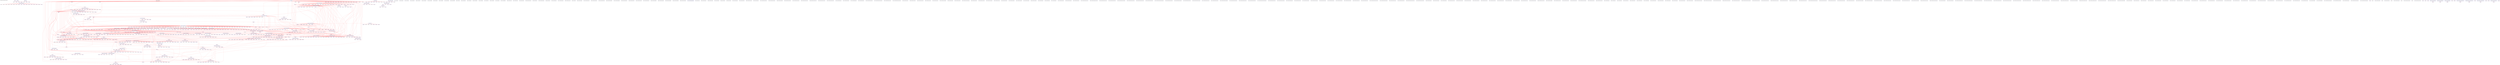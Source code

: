 digraph v3graph {
	graph	[label="MIPS_Harvard_obj_dir/MIPS_Harvard_TB_049_gate_opt.dot",
		 labelloc=t, labeljust=l,
		 //size="7.5,10",
		 rankdir=TB];
	n0	[fontsize=8 label="0x55d369f307d0@TOP", color=purple];
	n1	[fontsize=8 label="0x55d369b508b0@TOP", color=purple, style=dotted];
	n2	[fontsize=8 label="0x55d369d98e80 TOP->clk", color=blue];
	n3	[fontsize=8 label="0x55d369b52cb0 TOP->mips_cpu_harvard__DOT__clk", color=blue, style=dotted];
	n4	[fontsize=8 label="0x55d369b50bb0@TOP", color=purple, style=dotted];
	n5	[fontsize=8 label="0x55d369d99350 TOP->reset", color=blue];
	n6	[fontsize=8 label="0x55d369b52dd0 TOP->mips_cpu_harvard__DOT__reset", color=blue, style=dotted];
	n7	[fontsize=8 label="0x55d369b50eb0@TOP", color=purple, style=dotted];
	n8	[fontsize=8 label="0x55d369da5f50 TOP->active", color=blue];
	n9	[fontsize=8 label="0x55d369b52ef0 TOP->mips_cpu_harvard__DOT__active", color=blue, style=dotted];
	n10	[fontsize=8 label="0x55d369b511b0@TOP", color=purple, style=dotted];
	n11	[fontsize=8 label="0x55d369da9bd0 TOP->register_v0", color=blue];
	n12	[fontsize=8 label="0x55d369b53010 TOP->mips_cpu_harvard__DOT__register_v0", color=blue, style=dotted];
	n13	[fontsize=8 label="0x55d369b514b0@TOP", color=purple, style=dotted];
	n14	[fontsize=8 label="0x55d369da7190 TOP->clk_enable", color=blue];
	n15	[fontsize=8 label="0x55d369b53130 TOP->mips_cpu_harvard__DOT__clk_enable", color=blue, style=dotted];
	n16	[fontsize=8 label="0x55d369b517b0@TOP", color=purple, style=dotted];
	n17	[fontsize=8 label="0x55d369d8e360 TOP->instr_address", color=blue];
	n18	[fontsize=8 label="0x55d369b53250 TOP->mips_cpu_harvard__DOT__instr_address", color=blue, style=dotted];
	n19	[fontsize=8 label="0x55d369b51ab0@TOP", color=purple, style=dotted];
	n20	[fontsize=8 label="0x55d369d8e520 TOP->instr_readdata", color=blue];
	n21	[fontsize=8 label="0x55d369b533b0 TOP->mips_cpu_harvard__DOT__instr_readdata", color=blue, style=dotted];
	n22	[fontsize=8 label="0x55d369b51db0@TOP", color=purple, style=dotted];
	n23	[fontsize=8 label="0x55d369d962f0 TOP->data_address", color=blue];
	n24	[fontsize=8 label="0x55d369b534d0 TOP->mips_cpu_harvard__DOT__data_address", color=blue, style=dotted];
	n25	[fontsize=8 label="0x55d369b520b0@TOP", color=purple, style=dotted];
	n26	[fontsize=8 label="0x55d369b50530 TOP->data_write", color=blue];
	n27	[fontsize=8 label="0x55d369b535f0 TOP->mips_cpu_harvard__DOT__data_write", color=blue, style=dotted];
	n28	[fontsize=8 label="0x55d369b523b0@TOP", color=purple, style=dotted];
	n29	[fontsize=8 label="0x55d369b50610 TOP->data_read", color=blue];
	n30	[fontsize=8 label="0x55d369b536d0 TOP->mips_cpu_harvard__DOT__data_read", color=blue, style=dotted];
	n31	[fontsize=8 label="0x55d369b526b0@TOP", color=purple, style=dotted];
	n32	[fontsize=8 label="0x55d369b506f0 TOP->data_writedata", color=blue];
	n33	[fontsize=8 label="0x55d369b537f0 TOP->mips_cpu_harvard__DOT__data_writedata", color=blue, style=dotted];
	n34	[fontsize=8 label="0x55d369b529b0@TOP", color=purple, style=dotted];
	n35	[fontsize=8 label="0x55d369b507d0 TOP->data_readdata", color=blue];
	n36	[fontsize=8 label="0x55d369b53950 TOP->mips_cpu_harvard__DOT__data_readdata", color=blue, style=dotted];
	n37	[fontsize=8 label="0x55d369b55770@TOP", color=purple, style=dotted];
	n38	[fontsize=8 label="0x55d369b55410 TOP->mips_cpu_harvard__DOT__instruction_decode", color=blue];
	n39	[fontsize=8 label="0x55d369b55650 TOP->mips_cpu_harvard__DOT__op", color=blue, style=dotted];
	n40	[fontsize=8 label="0x55d369db5520@TOP", color=purple, style=dotted];
	n41	[fontsize=8 label="0x55d369db5360 TOP->mips_cpu_harvard__DOT__read_address_1", color=blue, style=dotted];
	n42	[fontsize=8 label="0x55d369db5bd0@TOP", color=purple, style=dotted];
	n43	[fontsize=8 label="0x55d369db5440 TOP->mips_cpu_harvard__DOT__Rs_decode", color=blue, style=dotted];
	n44	[fontsize=8 label="0x55d369db6440@TOP", color=purple, style=dotted];
	n45	[fontsize=8 label="0x55d369db6280 TOP->mips_cpu_harvard__DOT__read_address_2", color=blue, style=dotted];
	n46	[fontsize=8 label="0x55d369db6af0@TOP", color=purple, style=dotted];
	n47	[fontsize=8 label="0x55d369db6360 TOP->mips_cpu_harvard__DOT__Rt_decode", color=blue, style=dotted];
	n48	[fontsize=8 label="0x55d369db7280@TOP", color=purple, style=dotted];
	n49	[fontsize=8 label="0x55d369db71a0 TOP->mips_cpu_harvard__DOT__Rd_decode", color=blue, style=dotted];
	n50	[fontsize=8 label="0x55d369db7a10@TOP", color=purple, style=dotted];
	n51	[fontsize=8 label="0x55d369db7930 TOP->mips_cpu_harvard__DOT__immediate", color=blue, style=dotted];
	n52	[fontsize=8 label="0x55d369db81a0@TOP", color=purple, style=dotted];
	n53	[fontsize=8 label="0x55d369db80c0 TOP->mips_cpu_harvard__DOT__j_offset", color=blue, style=dotted];
	n54	[fontsize=8 label="0x55d369dbc750@TOP", color=purple, style=dotted];
	n55	[fontsize=8 label="0x55d369dbb410 TOP->mips_cpu_harvard__DOT__read_data_memory", color=blue, style=dotted];
	n56	[fontsize=8 label="0x55d369dbca50@TOP", color=purple];
	n57	[fontsize=8 label="0x55d369dbb170 TOP->mips_cpu_harvard__DOT__ALU_output_memory", color=blue];
	n58	[fontsize=8 label="0x55d369dbcd50@TOP", color=purple];
	n59	[fontsize=8 label="0x55d369dbb4f0 TOP->mips_cpu_harvard__DOT__write_data_memory", color=blue];
	n60	[fontsize=8 label="0x55d369dbd050@TOP", color=purple];
	n61	[fontsize=8 label="0x55d369dbac30 TOP->mips_cpu_harvard__DOT__memory_write_memory", color=blue];
	n62	[fontsize=8 label="0x55d369dbd350@TOP", color=purple];
	n63	[fontsize=8 label="0x55d369dbab50 TOP->mips_cpu_harvard__DOT__memory_to_register_memory", color=blue];
	n64	[fontsize=8 label="0x55d369dbd650@TOP", color=purple];
	n65	[fontsize=8 label="0x55d369b53cb0 TOP->mips_cpu_harvard__DOT__program_counter_fetch", color=blue];
	n66	[fontsize=8 label="0x55d369dbd950@TOP", color=purple, style=dotted];
	n67	[fontsize=8 label="0x55d369b53eb0 TOP->mips_cpu_harvard__DOT__instruction_fetch", color=blue, style=dotted];
	n68	[fontsize=8 label="0x55d369dbdc50@TOP", color=purple];
	n69	[fontsize=8 label="0x55d369dbc210 TOP->mips_cpu_harvard__DOT__forward_A_decode", color=blue, style=dotted];
	n70	[fontsize=8 label="0x55d369db8af0 TOP->mips_cpu_harvard__DOT__register_file_output_A_decode", color=blue];
	n71	[fontsize=8 label="0x55d369db8f50 TOP->mips_cpu_harvard__DOT__comparator_1", color=blue];
	n72	[fontsize=8 label="0x55d369dbe250@TOP", color=purple];
	n73	[fontsize=8 label="0x55d369dbc2f0 TOP->mips_cpu_harvard__DOT__forward_B_decode", color=blue, style=dotted];
	n74	[fontsize=8 label="0x55d369db8bd0 TOP->mips_cpu_harvard__DOT__register_file_output_B_decode", color=blue];
	n75	[fontsize=8 label="0x55d369db9030 TOP->mips_cpu_harvard__DOT__comparator_2", color=blue];
	n76	[fontsize=8 label="0x55d369dbe850@TOP", color=purple, style=dotted];
	n77	[fontsize=8 label="0x55d369b54e70 TOP->mips_cpu_harvard__DOT__using_HI_LO_decode", color=blue];
	n78	[fontsize=8 label="0x55d369db8850 TOP->mips_cpu_harvard__DOT__register_file_output_LO_decode", color=blue, style=dotted];
	n79	[fontsize=8 label="0x55d369db8cb0 TOP->mips_cpu_harvard__DOT__src_A_decode", color=blue, style=dotted];
	n80	[fontsize=8 label="0x55d369dbee50@TOP", color=purple, style=dotted];
	n81	[fontsize=8 label="0x55d369db8930 TOP->mips_cpu_harvard__DOT__register_file_output_HI_decode", color=blue, style=dotted];
	n82	[fontsize=8 label="0x55d369db8d90 TOP->mips_cpu_harvard__DOT__src_B_decode", color=blue, style=dotted];
	n83	[fontsize=8 label="0x55d369dbf450@TOP", color=purple];
	n84	[fontsize=8 label="0x55d369b54910 TOP->mips_cpu_harvard__DOT__branch_decode", color=blue];
	n85	[fontsize=8 label="0x55d369b54a30 TOP->mips_cpu_harvard__DOT__equal_decode", color=blue];
	n86	[fontsize=8 label="0x55d369b54210 TOP->mips_cpu_harvard__DOT__program_counter_src_decode", color=blue];
	n87	[fontsize=8 label="0x55d369dbf930@TOP", color=purple];
	n88	[fontsize=8 label="0x55d369db8e70 TOP->mips_cpu_harvard__DOT__sign_imm_decode", color=blue];
	n89	[fontsize=8 label="0x55d369dc03f0@TOP", color=purple, style=dotted];
	n90	[fontsize=8 label="0x55d369db8a10 TOP->mips_cpu_harvard__DOT__shifter_output_decode", color=blue, style=dotted];
	n91	[fontsize=8 label="0x55d369dc0920@TOP", color=purple, style=dotted];
	n92	[fontsize=8 label="0x55d369b55570 TOP->mips_cpu_harvard__DOT__program_counter_plus_four_decode", color=blue];
	n93	[fontsize=8 label="0x55d369db9110 TOP->mips_cpu_harvard__DOT__j_program_counter_decode", color=blue, style=dotted];
	n94	[fontsize=8 label="0x55d369dc13e0@TOP", color=purple, style=dotted];
	n95	[fontsize=8 label="0x55d369dbb090 TOP->mips_cpu_harvard__DOT__j_instruction_memory", color=blue];
	n96	[fontsize=8 label="0x55d369dba8b0 TOP->mips_cpu_harvard__DOT__j_program_counter_execute", color=blue];
	n97	[fontsize=8 label="0x55d369dbb5d0 TOP->mips_cpu_harvard__DOT__ALU_output_memory_resolved", color=blue, style=dotted];
	n98	[fontsize=8 label="0x55d369dc19e0@TOP", color=purple];
	n99	[fontsize=8 label="0x55d369b53a70 TOP->mips_cpu_harvard__DOT__internal_clk", color=blue];
	n100	[fontsize=8 label="0x55d369dc1ec0@TOP", color=purple];
	n101	[fontsize=8 label="0x55d369b54130 TOP->mips_cpu_harvard__DOT__halt", color=blue, style=dotted];
	n102	[fontsize=8 label="0x55d369dc2280@TOP", color=purple, style=dotted];
	n103	[fontsize=8 label="0x55d369dc4f80 TOP->mips_cpu_harvard__DOT__register_file__DOT__clk", color=blue, style=dotted];
	n104	[fontsize=8 label="0x55d369dc2580@TOP", color=purple, style=dotted];
	n105	[fontsize=8 label="0x55d369dbb790 TOP->mips_cpu_harvard__DOT__register_write_writeback", color=blue];
	n106	[fontsize=8 label="0x55d369dc5140 TOP->mips_cpu_harvard__DOT__register_file__DOT__write_enable", color=blue, style=dotted];
	n107	[fontsize=8 label="0x55d369dc2880@TOP", color=purple, style=dotted];
	n108	[fontsize=8 label="0x55d369dbb870 TOP->mips_cpu_harvard__DOT__HI_register_write_writeback", color=blue];
	n109	[fontsize=8 label="0x55d369dc5220 TOP->mips_cpu_harvard__DOT__register_file__DOT__HI_write_enable", color=blue, style=dotted];
	n110	[fontsize=8 label="0x55d369dc2b80@TOP", color=purple, style=dotted];
	n111	[fontsize=8 label="0x55d369dbb950 TOP->mips_cpu_harvard__DOT__LO_register_write_writeback", color=blue];
	n112	[fontsize=8 label="0x55d369dc5300 TOP->mips_cpu_harvard__DOT__register_file__DOT__LO_write_enable", color=blue, style=dotted];
	n113	[fontsize=8 label="0x55d369dc2e80@TOP", color=purple, style=dotted];
	n114	[fontsize=8 label="0x55d369dc53e0 TOP->mips_cpu_harvard__DOT__register_file__DOT__read_address_1", color=blue, style=dotted];
	n115	[fontsize=8 label="0x55d369dc3180@TOP", color=purple, style=dotted];
	n116	[fontsize=8 label="0x55d369dc54c0 TOP->mips_cpu_harvard__DOT__register_file__DOT__read_address_2", color=blue, style=dotted];
	n117	[fontsize=8 label="0x55d369dc3480@TOP", color=purple, style=dotted];
	n118	[fontsize=8 label="0x55d369dbbb10 TOP->mips_cpu_harvard__DOT__write_register_writeback", color=blue];
	n119	[fontsize=8 label="0x55d369dc55a0 TOP->mips_cpu_harvard__DOT__register_file__DOT__write_address", color=blue, style=dotted];
	n120	[fontsize=8 label="0x55d369dc3780@TOP", color=purple, style=dotted];
	n121	[fontsize=8 label="0x55d369dbbbf0 TOP->mips_cpu_harvard__DOT__result_writeback", color=blue];
	n122	[fontsize=8 label="0x55d369dc5680 TOP->mips_cpu_harvard__DOT__register_file__DOT__write_data", color=blue, style=dotted];
	n123	[fontsize=8 label="0x55d369dc3a80@TOP", color=purple, style=dotted];
	n124	[fontsize=8 label="0x55d369dbbcd0 TOP->mips_cpu_harvard__DOT__ALU_HI_output_writeback", color=blue];
	n125	[fontsize=8 label="0x55d369dc5760 TOP->mips_cpu_harvard__DOT__register_file__DOT__HI_write_data", color=blue, style=dotted];
	n126	[fontsize=8 label="0x55d369dc3d80@TOP", color=purple, style=dotted];
	n127	[fontsize=8 label="0x55d369dbbdb0 TOP->mips_cpu_harvard__DOT__ALU_LO_output_writeback", color=blue];
	n128	[fontsize=8 label="0x55d369dc5840 TOP->mips_cpu_harvard__DOT__register_file__DOT__LO_write_data", color=blue, style=dotted];
	n129	[fontsize=8 label="0x55d369dc4080@TOP", color=purple, style=dotted];
	n130	[fontsize=8 label="0x55d369dc5920 TOP->mips_cpu_harvard__DOT__register_file__DOT__read_data_1", color=blue, style=dotted];
	n131	[fontsize=8 label="0x55d369dc4380@TOP", color=purple, style=dotted];
	n132	[fontsize=8 label="0x55d369dc5a00 TOP->mips_cpu_harvard__DOT__register_file__DOT__read_data_2", color=blue, style=dotted];
	n133	[fontsize=8 label="0x55d369dc4680@TOP", color=purple, style=dotted];
	n134	[fontsize=8 label="0x55d369dc5ae0 TOP->mips_cpu_harvard__DOT__register_file__DOT__read_data_LO", color=blue, style=dotted];
	n135	[fontsize=8 label="0x55d369dc4980@TOP", color=purple, style=dotted];
	n136	[fontsize=8 label="0x55d369dc5bc0 TOP->mips_cpu_harvard__DOT__register_file__DOT__read_data_HI", color=blue, style=dotted];
	n137	[fontsize=8 label="0x55d369dc4c80@TOP", color=purple, style=dotted];
	n138	[fontsize=8 label="0x55d369dc5ca0 TOP->mips_cpu_harvard__DOT__register_file__DOT__read_register_2", color=blue, style=dotted];
	n139	[fontsize=8 label="0x55d369dc6020@TOP", color=purple];
	n140	[fontsize=8 label="0x55d369dc5d80 TOP->mips_cpu_harvard__DOT__register_file__DOT__registers", color=blue];
	n141	[fontsize=8 label="0x55d369dc6500@TOP", color=purple];
	n142	[fontsize=8 label="0x55d369dc69e0@TOP", color=purple, style=dotted];
	n143	[fontsize=8 label="0x55d369dc5f40 TOP->mips_cpu_harvard__DOT__register_file__DOT__LO_reg", color=blue];
	n144	[fontsize=8 label="0x55d369dc6ce0@TOP", color=purple, style=dotted];
	n145	[fontsize=8 label="0x55d369dc5e60 TOP->mips_cpu_harvard__DOT__register_file__DOT__HI_reg", color=blue];
	n146	[fontsize=8 label="0x55d369dc6fe0@TOP", color=purple];
	n147	[fontsize=8 label="0x55d369dc75f0@TOP", color=purple, style=dotted];
	n148	[fontsize=8 label="0x55d369dc7510 TOP->mips_cpu_harvard__DOT__register_file__DOT__modified_write_clk", color=blue];
	n149	[fontsize=8 label="0x55d369dc8dc0@TOP", color=purple, style=dotted];
	n150	[fontsize=8 label="0x55d369dc9fc0 TOP->mips_cpu_harvard__DOT__pc__DOT__clk", color=blue, style=dotted];
	n151	[fontsize=8 label="0x55d369dc90c0@TOP", color=purple, style=dotted];
	n152	[fontsize=8 label="0x55d369b53b90 TOP->mips_cpu_harvard__DOT__program_counter_prime", color=blue, style=dotted];
	n153	[fontsize=8 label="0x55d369dca0a0 TOP->mips_cpu_harvard__DOT__pc__DOT__address_input", color=blue, style=dotted];
	n154	[fontsize=8 label="0x55d369dc93c0@TOP", color=purple, style=dotted];
	n155	[fontsize=8 label="0x55d369dbc050 TOP->mips_cpu_harvard__DOT__stall_fetch", color=blue];
	n156	[fontsize=8 label="0x55d369dca180 TOP->mips_cpu_harvard__DOT__pc__DOT__enable", color=blue, style=dotted];
	n157	[fontsize=8 label="0x55d369dc96c0@TOP", color=purple, style=dotted];
	n158	[fontsize=8 label="0x55d369dca260 TOP->mips_cpu_harvard__DOT__pc__DOT__reset", color=blue, style=dotted];
	n159	[fontsize=8 label="0x55d369dc99c0@TOP", color=purple, style=dotted];
	n160	[fontsize=8 label="0x55d369dca340 TOP->mips_cpu_harvard__DOT__pc__DOT__halt", color=blue, style=dotted];
	n161	[fontsize=8 label="0x55d369dc9cc0@TOP", color=purple, style=dotted];
	n162	[fontsize=8 label="0x55d369dca420 TOP->mips_cpu_harvard__DOT__pc__DOT__address_output", color=blue, style=dotted];
	n163	[fontsize=8 label="0x55d369dca500@TOP", color=purple, style=dotted];
	n164	[fontsize=8 label="0x55d369dcbdc0@TOP", color=purple, style=dotted];
	n165	[fontsize=8 label="0x55d369dcc3c0 TOP->mips_cpu_harvard__DOT__plus_four_adder__DOT__a", color=blue, style=dotted];
	n166	[fontsize=8 label="0x55d369dcc0c0@TOP", color=purple, style=dotted];
	n167	[fontsize=8 label="0x55d369b53dd0 TOP->mips_cpu_harvard__DOT__program_counter_plus_four_fetch", color=blue, style=dotted];
	n168	[fontsize=8 label="0x55d369dcc580 TOP->mips_cpu_harvard__DOT__plus_four_adder__DOT__z", color=blue, style=dotted];
	n169	[fontsize=8 label="0x55d369dcc660@TOP", color=purple, style=dotted];
	n170	[fontsize=8 label="0x55d369dccb90@TOP", color=purple, style=dotted];
	n171	[fontsize=8 label="0x55d369dcd870 TOP->mips_cpu_harvard__DOT__program_counter_multiplexer__DOT__control", color=blue, style=dotted];
	n172	[fontsize=8 label="0x55d369dcce90@TOP", color=purple, style=dotted];
	n173	[fontsize=8 label="0x55d369dcd950 TOP->mips_cpu_harvard__DOT__program_counter_multiplexer__DOT__input_0", color=blue, style=dotted];
	n174	[fontsize=8 label="0x55d369dcd190@TOP", color=purple, style=dotted];
	n175	[fontsize=8 label="0x55d369b55330 TOP->mips_cpu_harvard__DOT__program_counter_branch_decode", color=blue, style=dotted];
	n176	[fontsize=8 label="0x55d369dcda30 TOP->mips_cpu_harvard__DOT__program_counter_multiplexer__DOT__input_1", color=blue, style=dotted];
	n177	[fontsize=8 label="0x55d369dcd490@TOP", color=purple, style=dotted];
	n178	[fontsize=8 label="0x55d369b54010 TOP->mips_cpu_harvard__DOT__program_counter_mux_1_out", color=blue];
	n179	[fontsize=8 label="0x55d369dcdb10 TOP->mips_cpu_harvard__DOT__program_counter_multiplexer__DOT__resolved", color=blue, style=dotted];
	n180	[fontsize=8 label="0x55d369dcdbf0@TOP", color=purple];
	n181	[fontsize=8 label="0x55d369dce1f0@TOP", color=purple, style=dotted];
	n182	[fontsize=8 label="0x55d369dbaed0 TOP->mips_cpu_harvard__DOT__program_counter_multiplexer_jump_memory", color=blue];
	n183	[fontsize=8 label="0x55d369dceed0 TOP->mips_cpu_harvard__DOT__program_counter_multiplexer_two__DOT__control", color=blue, style=dotted];
	n184	[fontsize=8 label="0x55d369dce4f0@TOP", color=purple, style=dotted];
	n185	[fontsize=8 label="0x55d369dcefb0 TOP->mips_cpu_harvard__DOT__program_counter_multiplexer_two__DOT__input_0", color=blue, style=dotted];
	n186	[fontsize=8 label="0x55d369dce7f0@TOP", color=purple, style=dotted];
	n187	[fontsize=8 label="0x55d369dcf090 TOP->mips_cpu_harvard__DOT__program_counter_multiplexer_two__DOT__input_1", color=blue, style=dotted];
	n188	[fontsize=8 label="0x55d369dceaf0@TOP", color=purple, style=dotted];
	n189	[fontsize=8 label="0x55d369dcf170 TOP->mips_cpu_harvard__DOT__program_counter_multiplexer_two__DOT__resolved", color=blue, style=dotted];
	n190	[fontsize=8 label="0x55d369dcf250@TOP", color=purple, style=dotted];
	n191	[fontsize=8 label="0x55d369dcf850@TOP", color=purple, style=dotted];
	n192	[fontsize=8 label="0x55d369dd1050 TOP->mips_cpu_harvard__DOT__fetch_decode_register__DOT__clk", color=blue, style=dotted];
	n193	[fontsize=8 label="0x55d369dcfb50@TOP", color=purple, style=dotted];
	n194	[fontsize=8 label="0x55d369dbc130 TOP->mips_cpu_harvard__DOT__stall_decode", color=blue];
	n195	[fontsize=8 label="0x55d369dd1130 TOP->mips_cpu_harvard__DOT__fetch_decode_register__DOT__enable", color=blue, style=dotted];
	n196	[fontsize=8 label="0x55d369dcfe50@TOP", color=purple, style=dotted];
	n197	[fontsize=8 label="0x55d369dd1210 TOP->mips_cpu_harvard__DOT__fetch_decode_register__DOT__clear", color=blue, style=dotted];
	n198	[fontsize=8 label="0x55d369dd0150@TOP", color=purple, style=dotted];
	n199	[fontsize=8 label="0x55d369dd12f0 TOP->mips_cpu_harvard__DOT__fetch_decode_register__DOT__reset", color=blue, style=dotted];
	n200	[fontsize=8 label="0x55d369dd0450@TOP", color=purple, style=dotted];
	n201	[fontsize=8 label="0x55d369dd13d0 TOP->mips_cpu_harvard__DOT__fetch_decode_register__DOT__instruction_fetch", color=blue, style=dotted];
	n202	[fontsize=8 label="0x55d369dd0750@TOP", color=purple, style=dotted];
	n203	[fontsize=8 label="0x55d369dd14b0 TOP->mips_cpu_harvard__DOT__fetch_decode_register__DOT__program_counter_plus_four_fetch", color=blue, style=dotted];
	n204	[fontsize=8 label="0x55d369dd0a50@TOP", color=purple, style=dotted];
	n205	[fontsize=8 label="0x55d369dd1590 TOP->mips_cpu_harvard__DOT__fetch_decode_register__DOT__instruction_decode", color=blue, style=dotted];
	n206	[fontsize=8 label="0x55d369dd0d50@TOP", color=purple, style=dotted];
	n207	[fontsize=8 label="0x55d369dd1670 TOP->mips_cpu_harvard__DOT__fetch_decode_register__DOT__program_counter_plus_four_decode", color=blue, style=dotted];
	n208	[fontsize=8 label="0x55d369dd3660@TOP", color=purple, style=dotted];
	n209	[fontsize=8 label="0x55d369dd5d60 TOP->mips_cpu_harvard__DOT__control_unit__DOT__instruction", color=blue, style=dotted];
	n210	[fontsize=8 label="0x55d369dd3960@TOP", color=purple, style=dotted];
	n211	[fontsize=8 label="0x55d369b54370 TOP->mips_cpu_harvard__DOT__register_write_decode", color=blue];
	n212	[fontsize=8 label="0x55d369dd5e40 TOP->mips_cpu_harvard__DOT__control_unit__DOT__register_write", color=blue, style=dotted];
	n213	[fontsize=8 label="0x55d369dd3c60@TOP", color=purple, style=dotted];
	n214	[fontsize=8 label="0x55d369b54490 TOP->mips_cpu_harvard__DOT__memory_to_register_decode", color=blue];
	n215	[fontsize=8 label="0x55d369dd5f20 TOP->mips_cpu_harvard__DOT__control_unit__DOT__memory_to_register", color=blue, style=dotted];
	n216	[fontsize=8 label="0x55d369dd3f60@TOP", color=purple, style=dotted];
	n217	[fontsize=8 label="0x55d369b545b0 TOP->mips_cpu_harvard__DOT__memory_write_decode", color=blue];
	n218	[fontsize=8 label="0x55d369dd6000 TOP->mips_cpu_harvard__DOT__control_unit__DOT__memory_write", color=blue, style=dotted];
	n219	[fontsize=8 label="0x55d369dd4260@TOP", color=purple, style=dotted];
	n220	[fontsize=8 label="0x55d369b546d0 TOP->mips_cpu_harvard__DOT__ALU_src_B_decode", color=blue];
	n221	[fontsize=8 label="0x55d369dd60e0 TOP->mips_cpu_harvard__DOT__control_unit__DOT__ALU_src_B", color=blue, style=dotted];
	n222	[fontsize=8 label="0x55d369dd4560@TOP", color=purple, style=dotted];
	n223	[fontsize=8 label="0x55d369b547f0 TOP->mips_cpu_harvard__DOT__register_destination_decode", color=blue];
	n224	[fontsize=8 label="0x55d369dd61c0 TOP->mips_cpu_harvard__DOT__control_unit__DOT__register_destination", color=blue, style=dotted];
	n225	[fontsize=8 label="0x55d369dd4860@TOP", color=purple, style=dotted];
	n226	[fontsize=8 label="0x55d369dd62a0 TOP->mips_cpu_harvard__DOT__control_unit__DOT__branch", color=blue, style=dotted];
	n227	[fontsize=8 label="0x55d369dd4b60@TOP", color=purple, style=dotted];
	n228	[fontsize=8 label="0x55d369b54b50 TOP->mips_cpu_harvard__DOT__ALU_function_decode", color=blue];
	n229	[fontsize=8 label="0x55d369dd6380 TOP->mips_cpu_harvard__DOT__control_unit__DOT__ALU_function", color=blue, style=dotted];
	n230	[fontsize=8 label="0x55d369dd4e60@TOP", color=purple, style=dotted];
	n231	[fontsize=8 label="0x55d369b54c70 TOP->mips_cpu_harvard__DOT__program_counter_multiplexer_jump_decode", color=blue];
	n232	[fontsize=8 label="0x55d369dd6460 TOP->mips_cpu_harvard__DOT__control_unit__DOT__program_counter_multiplexer_jump", color=blue, style=dotted];
	n233	[fontsize=8 label="0x55d369dd5160@TOP", color=purple, style=dotted];
	n234	[fontsize=8 label="0x55d369b54fd0 TOP->mips_cpu_harvard__DOT__j_instruction_decode", color=blue];
	n235	[fontsize=8 label="0x55d369dd6540 TOP->mips_cpu_harvard__DOT__control_unit__DOT__j_instruction", color=blue, style=dotted];
	n236	[fontsize=8 label="0x55d369dd5460@TOP", color=purple, style=dotted];
	n237	[fontsize=8 label="0x55d369b55210 TOP->mips_cpu_harvard__DOT__LO_register_write_decode", color=blue];
	n238	[fontsize=8 label="0x55d369dd6620 TOP->mips_cpu_harvard__DOT__control_unit__DOT__LO_register_write", color=blue, style=dotted];
	n239	[fontsize=8 label="0x55d369dd5760@TOP", color=purple, style=dotted];
	n240	[fontsize=8 label="0x55d369b550f0 TOP->mips_cpu_harvard__DOT__HI_register_write_decode", color=blue];
	n241	[fontsize=8 label="0x55d369dd6700 TOP->mips_cpu_harvard__DOT__control_unit__DOT__HI_register_write", color=blue, style=dotted];
	n242	[fontsize=8 label="0x55d369dd5a60@TOP", color=purple, style=dotted];
	n243	[fontsize=8 label="0x55d369dd67e0 TOP->mips_cpu_harvard__DOT__control_unit__DOT__using_HI_LO", color=blue, style=dotted];
	n244	[fontsize=8 label="0x55d369dd6b60@TOP", color=purple];
	n245	[fontsize=8 label="0x55d369dd68c0 TOP->mips_cpu_harvard__DOT__control_unit__DOT__op", color=blue];
	n246	[fontsize=8 label="0x55d369dd69a0 TOP->mips_cpu_harvard__DOT__control_unit__DOT__rt", color=blue];
	n247	[fontsize=8 label="0x55d369dd6a80 TOP->mips_cpu_harvard__DOT__control_unit__DOT__funct", color=blue];
	n248	[fontsize=8 label="0x55d369e0ed00@TOP", color=purple, style=dotted];
	n249	[fontsize=8 label="0x55d369e0fe80 TOP->mips_cpu_harvard__DOT__reg_output_comparator__DOT__op", color=blue, style=dotted];
	n250	[fontsize=8 label="0x55d369e0f080@TOP", color=purple, style=dotted];
	n251	[fontsize=8 label="0x55d369e10040 TOP->mips_cpu_harvard__DOT__reg_output_comparator__DOT__rt", color=blue, style=dotted];
	n252	[fontsize=8 label="0x55d369e0f400@TOP", color=purple, style=dotted];
	n253	[fontsize=8 label="0x55d369e10160 TOP->mips_cpu_harvard__DOT__reg_output_comparator__DOT__a", color=blue, style=dotted];
	n254	[fontsize=8 label="0x55d369e0f780@TOP", color=purple, style=dotted];
	n255	[fontsize=8 label="0x55d369e10280 TOP->mips_cpu_harvard__DOT__reg_output_comparator__DOT__b", color=blue, style=dotted];
	n256	[fontsize=8 label="0x55d369e0fb00@TOP", color=purple, style=dotted];
	n257	[fontsize=8 label="0x55d369e103a0 TOP->mips_cpu_harvard__DOT__reg_output_comparator__DOT__c", color=blue, style=dotted];
	n258	[fontsize=8 label="0x55d369f6e2b0@TOP", color=purple, style=dotted];
	n259	[fontsize=8 label="0x55d369f6e130@TOP", color=purple, style=dotted];
	n260	[fontsize=8 label="0x55d369f6dfb0@TOP", color=purple, style=dotted];
	n261	[fontsize=8 label="0x55d369f6de30@TOP", color=purple, style=dotted];
	n262	[fontsize=8 label="0x55d369f6dcb0@TOP", color=purple, style=dotted];
	n263	[fontsize=8 label="0x55d369f6db30@TOP", color=purple];
	n264	[fontsize=8 label="0x55d369f6d9b0@TOP", color=purple, style=dotted];
	n265	[fontsize=8 label="0x55d369f6d830@TOP", color=purple, style=dotted];
	n266	[fontsize=8 label="0x55d369f6ceb0@TOP", color=purple, style=dotted];
	n267	[fontsize=8 label="0x55d369e14a50@TOP", color=purple, style=dotted];
	n268	[fontsize=8 label="0x55d369e15590 TOP->mips_cpu_harvard__DOT__adder_decode__DOT__a", color=blue, style=dotted];
	n269	[fontsize=8 label="0x55d369e14e10@TOP", color=purple, style=dotted];
	n270	[fontsize=8 label="0x55d369e156f0 TOP->mips_cpu_harvard__DOT__adder_decode__DOT__b", color=blue, style=dotted];
	n271	[fontsize=8 label="0x55d369e151d0@TOP", color=purple, style=dotted];
	n272	[fontsize=8 label="0x55d369e15810 TOP->mips_cpu_harvard__DOT__adder_decode__DOT__z", color=blue, style=dotted];
	n273	[fontsize=8 label="0x55d369e15930@TOP", color=purple, style=dotted];
	n274	[fontsize=8 label="0x55d369e15f50@TOP", color=purple, style=dotted];
	n275	[fontsize=8 label="0x55d369e1fe10 TOP->mips_cpu_harvard__DOT__decode_execute_register__DOT__clk", color=blue, style=dotted];
	n276	[fontsize=8 label="0x55d369e162d0@TOP", color=purple, style=dotted];
	n277	[fontsize=8 label="0x55d369dbc3d0 TOP->mips_cpu_harvard__DOT__flush_execute_register", color=blue];
	n278	[fontsize=8 label="0x55d369e1ffd0 TOP->mips_cpu_harvard__DOT__decode_execute_register__DOT__clear", color=blue, style=dotted];
	n279	[fontsize=8 label="0x55d369e16690@TOP", color=purple, style=dotted];
	n280	[fontsize=8 label="0x55d369e200f0 TOP->mips_cpu_harvard__DOT__decode_execute_register__DOT__reset", color=blue, style=dotted];
	n281	[fontsize=8 label="0x55d369e16a10@TOP", color=purple, style=dotted];
	n282	[fontsize=8 label="0x55d369e20210 TOP->mips_cpu_harvard__DOT__decode_execute_register__DOT__register_write_decode", color=blue, style=dotted];
	n283	[fontsize=8 label="0x55d369e16e10@TOP", color=purple, style=dotted];
	n284	[fontsize=8 label="0x55d369e20330 TOP->mips_cpu_harvard__DOT__decode_execute_register__DOT__memory_to_register_decode", color=blue, style=dotted];
	n285	[fontsize=8 label="0x55d369e17210@TOP", color=purple, style=dotted];
	n286	[fontsize=8 label="0x55d369e20450 TOP->mips_cpu_harvard__DOT__decode_execute_register__DOT__memory_write_decode", color=blue, style=dotted];
	n287	[fontsize=8 label="0x55d369e17610@TOP", color=purple, style=dotted];
	n288	[fontsize=8 label="0x55d369e20570 TOP->mips_cpu_harvard__DOT__decode_execute_register__DOT__ALU_src_B_decode", color=blue, style=dotted];
	n289	[fontsize=8 label="0x55d369e179d0@TOP", color=purple, style=dotted];
	n290	[fontsize=8 label="0x55d369e20690 TOP->mips_cpu_harvard__DOT__decode_execute_register__DOT__register_destination_decode", color=blue, style=dotted];
	n291	[fontsize=8 label="0x55d369e17d90@TOP", color=purple, style=dotted];
	n292	[fontsize=8 label="0x55d369e207b0 TOP->mips_cpu_harvard__DOT__decode_execute_register__DOT__HI_register_write_decode", color=blue, style=dotted];
	n293	[fontsize=8 label="0x55d369e18190@TOP", color=purple, style=dotted];
	n294	[fontsize=8 label="0x55d369e208d0 TOP->mips_cpu_harvard__DOT__decode_execute_register__DOT__LO_register_write_decode", color=blue, style=dotted];
	n295	[fontsize=8 label="0x55d369e18590@TOP", color=purple, style=dotted];
	n296	[fontsize=8 label="0x55d369e209f0 TOP->mips_cpu_harvard__DOT__decode_execute_register__DOT__ALU_function_decode", color=blue, style=dotted];
	n297	[fontsize=8 label="0x55d369e18990@TOP", color=purple, style=dotted];
	n298	[fontsize=8 label="0x55d369e20b10 TOP->mips_cpu_harvard__DOT__decode_execute_register__DOT__program_counter_multiplexer_jump_decode", color=blue, style=dotted];
	n299	[fontsize=8 label="0x55d369e18d60@TOP", color=purple, style=dotted];
	n300	[fontsize=8 label="0x55d369e20c30 TOP->mips_cpu_harvard__DOT__decode_execute_register__DOT__j_instruction_decode", color=blue, style=dotted];
	n301	[fontsize=8 label="0x55d369e19160@TOP", color=purple, style=dotted];
	n302	[fontsize=8 label="0x55d369e20d50 TOP->mips_cpu_harvard__DOT__decode_execute_register__DOT__using_HI_LO_decode", color=blue, style=dotted];
	n303	[fontsize=8 label="0x55d369e19560@TOP", color=purple, style=dotted];
	n304	[fontsize=8 label="0x55d369db98f0 TOP->mips_cpu_harvard__DOT__register_write_execute", color=blue];
	n305	[fontsize=8 label="0x55d369e20e70 TOP->mips_cpu_harvard__DOT__decode_execute_register__DOT__register_write_execute", color=blue, style=dotted];
	n306	[fontsize=8 label="0x55d369e19960@TOP", color=purple, style=dotted];
	n307	[fontsize=8 label="0x55d369db92d0 TOP->mips_cpu_harvard__DOT__memory_to_register_execute", color=blue];
	n308	[fontsize=8 label="0x55d369e20f90 TOP->mips_cpu_harvard__DOT__decode_execute_register__DOT__memory_to_register_execute", color=blue, style=dotted];
	n309	[fontsize=8 label="0x55d369e19d70@TOP", color=purple, style=dotted];
	n310	[fontsize=8 label="0x55d369db93b0 TOP->mips_cpu_harvard__DOT__memory_write_execute", color=blue];
	n311	[fontsize=8 label="0x55d369e210b0 TOP->mips_cpu_harvard__DOT__decode_execute_register__DOT__memory_write_execute", color=blue, style=dotted];
	n312	[fontsize=8 label="0x55d369e1a170@TOP", color=purple, style=dotted];
	n313	[fontsize=8 label="0x55d369db9570 TOP->mips_cpu_harvard__DOT__ALU_src_B_execute", color=blue];
	n314	[fontsize=8 label="0x55d369e211d0 TOP->mips_cpu_harvard__DOT__decode_execute_register__DOT__ALU_src_B_execute", color=blue, style=dotted];
	n315	[fontsize=8 label="0x55d369e1a570@TOP", color=purple, style=dotted];
	n316	[fontsize=8 label="0x55d369db91f0 TOP->mips_cpu_harvard__DOT__register_destination_execute", color=blue];
	n317	[fontsize=8 label="0x55d369e212f0 TOP->mips_cpu_harvard__DOT__decode_execute_register__DOT__register_destination_execute", color=blue, style=dotted];
	n318	[fontsize=8 label="0x55d369e1a980@TOP", color=purple, style=dotted];
	n319	[fontsize=8 label="0x55d369db9730 TOP->mips_cpu_harvard__DOT__HI_register_write_execute", color=blue];
	n320	[fontsize=8 label="0x55d369e21410 TOP->mips_cpu_harvard__DOT__decode_execute_register__DOT__HI_register_write_execute", color=blue, style=dotted];
	n321	[fontsize=8 label="0x55d369e1ad80@TOP", color=purple, style=dotted];
	n322	[fontsize=8 label="0x55d369db9810 TOP->mips_cpu_harvard__DOT__LO_register_write_execute", color=blue];
	n323	[fontsize=8 label="0x55d369e21530 TOP->mips_cpu_harvard__DOT__decode_execute_register__DOT__LO_register_write_execute", color=blue, style=dotted];
	n324	[fontsize=8 label="0x55d369e1b180@TOP", color=purple, style=dotted];
	n325	[fontsize=8 label="0x55d369db9650 TOP->mips_cpu_harvard__DOT__ALU_function_execute", color=blue];
	n326	[fontsize=8 label="0x55d369e21650 TOP->mips_cpu_harvard__DOT__decode_execute_register__DOT__ALU_function_execute", color=blue, style=dotted];
	n327	[fontsize=8 label="0x55d369e1b580@TOP", color=purple, style=dotted];
	n328	[fontsize=8 label="0x55d369db99d0 TOP->mips_cpu_harvard__DOT__program_counter_multiplexer_jump_execute", color=blue];
	n329	[fontsize=8 label="0x55d369e21770 TOP->mips_cpu_harvard__DOT__decode_execute_register__DOT__program_counter_multiplexer_jump_execute", color=blue, style=dotted];
	n330	[fontsize=8 label="0x55d369e1b9a0@TOP", color=purple, style=dotted];
	n331	[fontsize=8 label="0x55d369db9ab0 TOP->mips_cpu_harvard__DOT__j_instruction_execute", color=blue];
	n332	[fontsize=8 label="0x55d369e21890 TOP->mips_cpu_harvard__DOT__decode_execute_register__DOT__j_instruction_execute", color=blue, style=dotted];
	n333	[fontsize=8 label="0x55d369e1bda0@TOP", color=purple, style=dotted];
	n334	[fontsize=8 label="0x55d369db9b90 TOP->mips_cpu_harvard__DOT__using_HI_LO_execute", color=blue];
	n335	[fontsize=8 label="0x55d369e219b0 TOP->mips_cpu_harvard__DOT__decode_execute_register__DOT__using_HI_LO_execute", color=blue, style=dotted];
	n336	[fontsize=8 label="0x55d369e1c1a0@TOP", color=purple, style=dotted];
	n337	[fontsize=8 label="0x55d369e21ad0 TOP->mips_cpu_harvard__DOT__decode_execute_register__DOT__Rs_decode", color=blue, style=dotted];
	n338	[fontsize=8 label="0x55d369e1c520@TOP", color=purple, style=dotted];
	n339	[fontsize=8 label="0x55d369e21bf0 TOP->mips_cpu_harvard__DOT__decode_execute_register__DOT__Rt_decode", color=blue, style=dotted];
	n340	[fontsize=8 label="0x55d369e1c8a0@TOP", color=purple, style=dotted];
	n341	[fontsize=8 label="0x55d369e21d10 TOP->mips_cpu_harvard__DOT__decode_execute_register__DOT__Rd_decode", color=blue, style=dotted];
	n342	[fontsize=8 label="0x55d369e1cc20@TOP", color=purple, style=dotted];
	n343	[fontsize=8 label="0x55d369e21e30 TOP->mips_cpu_harvard__DOT__decode_execute_register__DOT__sign_imm_decode", color=blue, style=dotted];
	n344	[fontsize=8 label="0x55d369e1cfe0@TOP", color=purple, style=dotted];
	n345	[fontsize=8 label="0x55d369dba370 TOP->mips_cpu_harvard__DOT__Rs_execute", color=blue];
	n346	[fontsize=8 label="0x55d369e21f50 TOP->mips_cpu_harvard__DOT__decode_execute_register__DOT__Rs_execute", color=blue, style=dotted];
	n347	[fontsize=8 label="0x55d369e1d3a0@TOP", color=purple, style=dotted];
	n348	[fontsize=8 label="0x55d369dba450 TOP->mips_cpu_harvard__DOT__Rt_execute", color=blue];
	n349	[fontsize=8 label="0x55d369e22070 TOP->mips_cpu_harvard__DOT__decode_execute_register__DOT__Rt_execute", color=blue, style=dotted];
	n350	[fontsize=8 label="0x55d369e1d760@TOP", color=purple, style=dotted];
	n351	[fontsize=8 label="0x55d369dba530 TOP->mips_cpu_harvard__DOT__Rd_execute", color=blue];
	n352	[fontsize=8 label="0x55d369e22190 TOP->mips_cpu_harvard__DOT__decode_execute_register__DOT__Rd_execute", color=blue, style=dotted];
	n353	[fontsize=8 label="0x55d369e1db20@TOP", color=purple, style=dotted];
	n354	[fontsize=8 label="0x55d369dba610 TOP->mips_cpu_harvard__DOT__sign_imm_execute", color=blue];
	n355	[fontsize=8 label="0x55d369e222b0 TOP->mips_cpu_harvard__DOT__decode_execute_register__DOT__sign_imm_execute", color=blue, style=dotted];
	n356	[fontsize=8 label="0x55d369e1dee0@TOP", color=purple, style=dotted];
	n357	[fontsize=8 label="0x55d369e223d0 TOP->mips_cpu_harvard__DOT__decode_execute_register__DOT__src_A_decode", color=blue, style=dotted];
	n358	[fontsize=8 label="0x55d369e1e2a0@TOP", color=purple, style=dotted];
	n359	[fontsize=8 label="0x55d369e224f0 TOP->mips_cpu_harvard__DOT__decode_execute_register__DOT__src_B_decode", color=blue, style=dotted];
	n360	[fontsize=8 label="0x55d369e1e660@TOP", color=purple, style=dotted];
	n361	[fontsize=8 label="0x55d369e22610 TOP->mips_cpu_harvard__DOT__decode_execute_register__DOT__program_counter_plus_four_decode", color=blue, style=dotted];
	n362	[fontsize=8 label="0x55d369e1ea70@TOP", color=purple, style=dotted];
	n363	[fontsize=8 label="0x55d369e22730 TOP->mips_cpu_harvard__DOT__decode_execute_register__DOT__j_program_counter_decode", color=blue, style=dotted];
	n364	[fontsize=8 label="0x55d369e1ee70@TOP", color=purple, style=dotted];
	n365	[fontsize=8 label="0x55d369db9c70 TOP->mips_cpu_harvard__DOT__src_A_execute", color=blue];
	n366	[fontsize=8 label="0x55d369e22850 TOP->mips_cpu_harvard__DOT__decode_execute_register__DOT__src_A_execute", color=blue, style=dotted];
	n367	[fontsize=8 label="0x55d369e1f230@TOP", color=purple, style=dotted];
	n368	[fontsize=8 label="0x55d369db9d50 TOP->mips_cpu_harvard__DOT__src_B_execute", color=blue];
	n369	[fontsize=8 label="0x55d369e22970 TOP->mips_cpu_harvard__DOT__decode_execute_register__DOT__src_B_execute", color=blue, style=dotted];
	n370	[fontsize=8 label="0x55d369e1f5f0@TOP", color=purple, style=dotted];
	n371	[fontsize=8 label="0x55d369dba7d0 TOP->mips_cpu_harvard__DOT__program_counter_plus_four_execute", color=blue];
	n372	[fontsize=8 label="0x55d369e22a90 TOP->mips_cpu_harvard__DOT__decode_execute_register__DOT__program_counter_plus_four_execute", color=blue, style=dotted];
	n373	[fontsize=8 label="0x55d369e1fa10@TOP", color=purple, style=dotted];
	n374	[fontsize=8 label="0x55d369e22bb0 TOP->mips_cpu_harvard__DOT__decode_execute_register__DOT__j_program_counter_execute", color=blue, style=dotted];
	n375	[fontsize=8 label="0x55d369e2c680@TOP", color=purple, style=dotted];
	n376	[fontsize=8 label="0x55d369e2cfe0 TOP->mips_cpu_harvard__DOT__plus_four_adder_execute__DOT__b", color=blue, style=dotted];
	n377	[fontsize=8 label="0x55d369e2ca50@TOP", color=purple, style=dotted];
	n378	[fontsize=8 label="0x55d369dba6f0 TOP->mips_cpu_harvard__DOT__program_counter_plus_eight_execute", color=blue, style=dotted];
	n379	[fontsize=8 label="0x55d369e2d100 TOP->mips_cpu_harvard__DOT__plus_four_adder_execute__DOT__z", color=blue, style=dotted];
	n380	[fontsize=8 label="0x55d369e2d220@TOP", color=purple, style=dotted];
	n381	[fontsize=8 label="0x55d369e2d7d0@TOP", color=purple, style=dotted];
	n382	[fontsize=8 label="0x55d369e2e910 TOP->mips_cpu_harvard__DOT__write_register_execute_mux__DOT__control", color=blue, style=dotted];
	n383	[fontsize=8 label="0x55d369e2dbd0@TOP", color=purple, style=dotted];
	n384	[fontsize=8 label="0x55d369e2ea30 TOP->mips_cpu_harvard__DOT__write_register_execute_mux__DOT__input_0", color=blue, style=dotted];
	n385	[fontsize=8 label="0x55d369e2df90@TOP", color=purple, style=dotted];
	n386	[fontsize=8 label="0x55d369e2eb50 TOP->mips_cpu_harvard__DOT__write_register_execute_mux__DOT__input_1", color=blue, style=dotted];
	n387	[fontsize=8 label="0x55d369e2e350@TOP", color=purple, style=dotted];
	n388	[fontsize=8 label="0x55d369db9490 TOP->mips_cpu_harvard__DOT__write_register_execute", color=blue];
	n389	[fontsize=8 label="0x55d369e2eeb0 TOP->mips_cpu_harvard__DOT__write_register_execute_mux__DOT__resolved", color=blue, style=dotted];
	n390	[fontsize=8 label="0x55d369e2efd0@TOP", color=purple];
	n391	[fontsize=8 label="0x55d369e30ae0@TOP", color=purple, style=dotted];
	n392	[fontsize=8 label="0x55d369e342a0 TOP->mips_cpu_harvard__DOT__alu_input_mux__DOT__ALU_src_B_execute", color=blue, style=dotted];
	n393	[fontsize=8 label="0x55d369e30ea0@TOP", color=purple, style=dotted];
	n394	[fontsize=8 label="0x55d369dbc4b0 TOP->mips_cpu_harvard__DOT__forward_A_execute", color=blue];
	n395	[fontsize=8 label="0x55d369e34410 TOP->mips_cpu_harvard__DOT__alu_input_mux__DOT__forward_one_execute", color=blue, style=dotted];
	n396	[fontsize=8 label="0x55d369e31260@TOP", color=purple, style=dotted];
	n397	[fontsize=8 label="0x55d369dbc590 TOP->mips_cpu_harvard__DOT__forward_B_execute", color=blue];
	n398	[fontsize=8 label="0x55d369e34530 TOP->mips_cpu_harvard__DOT__alu_input_mux__DOT__forward_two_execute", color=blue, style=dotted];
	n399	[fontsize=8 label="0x55d369e31620@TOP", color=purple, style=dotted];
	n400	[fontsize=8 label="0x55d369e34650 TOP->mips_cpu_harvard__DOT__alu_input_mux__DOT__read_data_1_reg", color=blue, style=dotted];
	n401	[fontsize=8 label="0x55d369e319a0@TOP", color=purple, style=dotted];
	n402	[fontsize=8 label="0x55d369e34770 TOP->mips_cpu_harvard__DOT__alu_input_mux__DOT__result_writeback", color=blue, style=dotted];
	n403	[fontsize=8 label="0x55d369e31d20@TOP", color=purple, style=dotted];
	n404	[fontsize=8 label="0x55d369e34890 TOP->mips_cpu_harvard__DOT__alu_input_mux__DOT__ALU_output_memory", color=blue, style=dotted];
	n405	[fontsize=8 label="0x55d369e320e0@TOP", color=purple, style=dotted];
	n406	[fontsize=8 label="0x55d369e349b0 TOP->mips_cpu_harvard__DOT__alu_input_mux__DOT__LO_result_writeback", color=blue, style=dotted];
	n407	[fontsize=8 label="0x55d369e324a0@TOP", color=purple, style=dotted];
	n408	[fontsize=8 label="0x55d369dbb330 TOP->mips_cpu_harvard__DOT__ALU_LO_output_memory", color=blue];
	n409	[fontsize=8 label="0x55d369e34ad0 TOP->mips_cpu_harvard__DOT__alu_input_mux__DOT__ALU_LO_output_memory", color=blue, style=dotted];
	n410	[fontsize=8 label="0x55d369e328a0@TOP", color=purple, style=dotted];
	n411	[fontsize=8 label="0x55d369e34bf0 TOP->mips_cpu_harvard__DOT__alu_input_mux__DOT__read_data_2_reg", color=blue, style=dotted];
	n412	[fontsize=8 label="0x55d369e32c20@TOP", color=purple, style=dotted];
	n413	[fontsize=8 label="0x55d369dbb250 TOP->mips_cpu_harvard__DOT__ALU_HI_output_memory", color=blue];
	n414	[fontsize=8 label="0x55d369e34d10 TOP->mips_cpu_harvard__DOT__alu_input_mux__DOT__ALU_HI_output_memory", color=blue, style=dotted];
	n415	[fontsize=8 label="0x55d369e33020@TOP", color=purple, style=dotted];
	n416	[fontsize=8 label="0x55d369e34e30 TOP->mips_cpu_harvard__DOT__alu_input_mux__DOT__HI_result_writeback", color=blue, style=dotted];
	n417	[fontsize=8 label="0x55d369e333e0@TOP", color=purple, style=dotted];
	n418	[fontsize=8 label="0x55d369e34f50 TOP->mips_cpu_harvard__DOT__alu_input_mux__DOT__sign_imm_execute", color=blue, style=dotted];
	n419	[fontsize=8 label="0x55d369e33760@TOP", color=purple, style=dotted];
	n420	[fontsize=8 label="0x55d369e35070 TOP->mips_cpu_harvard__DOT__alu_input_mux__DOT__program_counter_plus_eight_execute", color=blue, style=dotted];
	n421	[fontsize=8 label="0x55d369e33b20@TOP", color=purple, style=dotted];
	n422	[fontsize=8 label="0x55d369db9e30 TOP->mips_cpu_harvard__DOT__src_A_ALU_execute", color=blue];
	n423	[fontsize=8 label="0x55d369e35190 TOP->mips_cpu_harvard__DOT__alu_input_mux__DOT__src_A_ALU_execute", color=blue, style=dotted];
	n424	[fontsize=8 label="0x55d369e33ee0@TOP", color=purple, style=dotted];
	n425	[fontsize=8 label="0x55d369db9f10 TOP->mips_cpu_harvard__DOT__src_B_ALU_execute", color=blue];
	n426	[fontsize=8 label="0x55d369e352b0 TOP->mips_cpu_harvard__DOT__alu_input_mux__DOT__src_B_ALU_execute", color=blue, style=dotted];
	n427	[fontsize=8 label="0x55d369f6a750@TOP", color=purple];
	n428	[fontsize=8 label="0x55d369f68740@TOP", color=purple];
	n429	[fontsize=8 label="0x55d369e353d0 TOP->mips_cpu_harvard__DOT__alu_input_mux__DOT__src_mux_input_0", color=blue];
	n430	[fontsize=8 label="0x55d369e3b9c0@TOP", color=purple, style=dotted];
	n431	[fontsize=8 label="0x55d369e3d040 TOP->mips_cpu_harvard__DOT__alu__DOT__ALU_operation", color=blue, style=dotted];
	n432	[fontsize=8 label="0x55d369e3bd80@TOP", color=purple, style=dotted];
	n433	[fontsize=8 label="0x55d369e3d1a0 TOP->mips_cpu_harvard__DOT__alu__DOT__input_1", color=blue, style=dotted];
	n434	[fontsize=8 label="0x55d369e3c140@TOP", color=purple, style=dotted];
	n435	[fontsize=8 label="0x55d369e3d2c0 TOP->mips_cpu_harvard__DOT__alu__DOT__input_2", color=blue, style=dotted];
	n436	[fontsize=8 label="0x55d369e3c500@TOP", color=purple, style=dotted];
	n437	[fontsize=8 label="0x55d369dba0d0 TOP->mips_cpu_harvard__DOT__ALU_output_execute", color=blue];
	n438	[fontsize=8 label="0x55d369e3d3e0 TOP->mips_cpu_harvard__DOT__alu__DOT__ALU_output", color=blue, style=dotted];
	n439	[fontsize=8 label="0x55d369e3c8c0@TOP", color=purple, style=dotted];
	n440	[fontsize=8 label="0x55d369dba1b0 TOP->mips_cpu_harvard__DOT__ALU_HI_output_execute", color=blue];
	n441	[fontsize=8 label="0x55d369e3d500 TOP->mips_cpu_harvard__DOT__alu__DOT__ALU_HI_output", color=blue, style=dotted];
	n442	[fontsize=8 label="0x55d369e3cc80@TOP", color=purple, style=dotted];
	n443	[fontsize=8 label="0x55d369dba290 TOP->mips_cpu_harvard__DOT__ALU_LO_output_execute", color=blue];
	n444	[fontsize=8 label="0x55d369e3d620 TOP->mips_cpu_harvard__DOT__alu__DOT__ALU_LO_output", color=blue, style=dotted];
	n445	[fontsize=8 label="0x55d369e3dea0@TOP", color=purple, style=dotted];
	n446	[fontsize=8 label="0x55d369e3d740 TOP->mips_cpu_harvard__DOT__alu__DOT__shift_amount", color=blue, style=dotted];
	n447	[fontsize=8 label="0x55d369e3e610@TOP", color=purple, style=dotted];
	n448	[fontsize=8 label="0x55d369e3d860 TOP->mips_cpu_harvard__DOT__alu__DOT__sign_extened_input_1", color=blue, style=dotted];
	n449	[fontsize=8 label="0x55d369e3f250@TOP", color=purple, style=dotted];
	n450	[fontsize=8 label="0x55d369e3d9e0 TOP->mips_cpu_harvard__DOT__alu__DOT__sign_extened_input_2", color=blue, style=dotted];
	n451	[fontsize=8 label="0x55d369e3fe90@TOP", color=purple, style=dotted];
	n452	[fontsize=8 label="0x55d369e3db00 TOP->mips_cpu_harvard__DOT__alu__DOT__extended_input_1", color=blue, style=dotted];
	n453	[fontsize=8 label="0x55d369e40350@TOP", color=purple, style=dotted];
	n454	[fontsize=8 label="0x55d369e3dc60 TOP->mips_cpu_harvard__DOT__alu__DOT__extended_input_2", color=blue, style=dotted];
	n455	[fontsize=8 label="0x55d369f36e00@TOP", color=purple, style=dotted];
	n456	[fontsize=8 label="0x55d369f36c80@TOP", color=purple, style=dotted];
	n457	[fontsize=8 label="0x55d369f36b00@TOP", color=purple, style=dotted];
	n458	[fontsize=8 label="0x55d369f36930@TOP", color=purple];
	n459	[fontsize=8 label="0x55d369f367b0@TOP", color=purple, style=dotted];
	n460	[fontsize=8 label="0x55d369f36630@TOP", color=purple];
	n461	[fontsize=8 label="0x55d369e3dd80 TOP->mips_cpu_harvard__DOT__alu__DOT__ALU_HI_LO_output", color=blue];
	n462	[fontsize=8 label="0x55d369f364b0@TOP", color=purple, style=dotted];
	n463	[fontsize=8 label="0x55d369f36330@TOP", color=purple, style=dotted];
	n464	[fontsize=8 label="0x55d369e52e00@TOP", color=purple, style=dotted];
	n465	[fontsize=8 label="0x55d369e59cb0 TOP->mips_cpu_harvard__DOT__execute_memory_register__DOT__clk", color=blue, style=dotted];
	n466	[fontsize=8 label="0x55d369e53180@TOP", color=purple, style=dotted];
	n467	[fontsize=8 label="0x55d369e59e70 TOP->mips_cpu_harvard__DOT__execute_memory_register__DOT__reset", color=blue, style=dotted];
	n468	[fontsize=8 label="0x55d369e53500@TOP", color=purple, style=dotted];
	n469	[fontsize=8 label="0x55d369e59f90 TOP->mips_cpu_harvard__DOT__execute_memory_register__DOT__register_write_execute", color=blue, style=dotted];
	n470	[fontsize=8 label="0x55d369e53900@TOP", color=purple, style=dotted];
	n471	[fontsize=8 label="0x55d369e5a0b0 TOP->mips_cpu_harvard__DOT__execute_memory_register__DOT__memory_to_register_execute", color=blue, style=dotted];
	n472	[fontsize=8 label="0x55d369e53cc0@TOP", color=purple, style=dotted];
	n473	[fontsize=8 label="0x55d369e5a1d0 TOP->mips_cpu_harvard__DOT__execute_memory_register__DOT__memory_write_execute", color=blue, style=dotted];
	n474	[fontsize=8 label="0x55d369e540c0@TOP", color=purple, style=dotted];
	n475	[fontsize=8 label="0x55d369e5a2f0 TOP->mips_cpu_harvard__DOT__execute_memory_register__DOT__HI_register_write_execute", color=blue, style=dotted];
	n476	[fontsize=8 label="0x55d369e544c0@TOP", color=purple, style=dotted];
	n477	[fontsize=8 label="0x55d369e5a410 TOP->mips_cpu_harvard__DOT__execute_memory_register__DOT__LO_register_write_execute", color=blue, style=dotted];
	n478	[fontsize=8 label="0x55d369e548c0@TOP", color=purple, style=dotted];
	n479	[fontsize=8 label="0x55d369e5a530 TOP->mips_cpu_harvard__DOT__execute_memory_register__DOT__program_counter_multiplexer_jump_execute", color=blue, style=dotted];
	n480	[fontsize=8 label="0x55d369e54c90@TOP", color=purple, style=dotted];
	n481	[fontsize=8 label="0x55d369e5a650 TOP->mips_cpu_harvard__DOT__execute_memory_register__DOT__j_instruction_execute", color=blue, style=dotted];
	n482	[fontsize=8 label="0x55d369e55090@TOP", color=purple, style=dotted];
	n483	[fontsize=8 label="0x55d369dba990 TOP->mips_cpu_harvard__DOT__register_write_memory", color=blue];
	n484	[fontsize=8 label="0x55d369e5a770 TOP->mips_cpu_harvard__DOT__execute_memory_register__DOT__register_write_memory", color=blue, style=dotted];
	n485	[fontsize=8 label="0x55d369e55490@TOP", color=purple, style=dotted];
	n486	[fontsize=8 label="0x55d369e5a890 TOP->mips_cpu_harvard__DOT__execute_memory_register__DOT__memory_to_register_memory", color=blue, style=dotted];
	n487	[fontsize=8 label="0x55d369e55890@TOP", color=purple, style=dotted];
	n488	[fontsize=8 label="0x55d369e5a9b0 TOP->mips_cpu_harvard__DOT__execute_memory_register__DOT__memory_write_memory", color=blue, style=dotted];
	n489	[fontsize=8 label="0x55d369e55c90@TOP", color=purple, style=dotted];
	n490	[fontsize=8 label="0x55d369dbad10 TOP->mips_cpu_harvard__DOT__HI_register_write_memory", color=blue];
	n491	[fontsize=8 label="0x55d369e5aad0 TOP->mips_cpu_harvard__DOT__execute_memory_register__DOT__HI_register_write_memory", color=blue, style=dotted];
	n492	[fontsize=8 label="0x55d369e56090@TOP", color=purple, style=dotted];
	n493	[fontsize=8 label="0x55d369dbadf0 TOP->mips_cpu_harvard__DOT__LO_register_write_memory", color=blue];
	n494	[fontsize=8 label="0x55d369e5abf0 TOP->mips_cpu_harvard__DOT__execute_memory_register__DOT__LO_register_write_memory", color=blue, style=dotted];
	n495	[fontsize=8 label="0x55d369e56490@TOP", color=purple, style=dotted];
	n496	[fontsize=8 label="0x55d369e5ad10 TOP->mips_cpu_harvard__DOT__execute_memory_register__DOT__program_counter_multiplexer_jump_memory", color=blue, style=dotted];
	n497	[fontsize=8 label="0x55d369e568b0@TOP", color=purple, style=dotted];
	n498	[fontsize=8 label="0x55d369e5ae30 TOP->mips_cpu_harvard__DOT__execute_memory_register__DOT__j_instruction_memory", color=blue, style=dotted];
	n499	[fontsize=8 label="0x55d369e56cb0@TOP", color=purple, style=dotted];
	n500	[fontsize=8 label="0x55d369e5af50 TOP->mips_cpu_harvard__DOT__execute_memory_register__DOT__ALU_output_execute", color=blue, style=dotted];
	n501	[fontsize=8 label="0x55d369e570b0@TOP", color=purple, style=dotted];
	n502	[fontsize=8 label="0x55d369e5b070 TOP->mips_cpu_harvard__DOT__execute_memory_register__DOT__ALU_HI_output_execute", color=blue, style=dotted];
	n503	[fontsize=8 label="0x55d369e574b0@TOP", color=purple, style=dotted];
	n504	[fontsize=8 label="0x55d369e5b190 TOP->mips_cpu_harvard__DOT__execute_memory_register__DOT__ALU_LO_output_execute", color=blue, style=dotted];
	n505	[fontsize=8 label="0x55d369e578b0@TOP", color=purple, style=dotted];
	n506	[fontsize=8 label="0x55d369db9ff0 TOP->mips_cpu_harvard__DOT__write_data_execute", color=blue];
	n507	[fontsize=8 label="0x55d369e5b2b0 TOP->mips_cpu_harvard__DOT__execute_memory_register__DOT__write_data_execute", color=blue, style=dotted];
	n508	[fontsize=8 label="0x55d369e57cb0@TOP", color=purple, style=dotted];
	n509	[fontsize=8 label="0x55d369e5b3d0 TOP->mips_cpu_harvard__DOT__execute_memory_register__DOT__write_register_execute", color=blue, style=dotted];
	n510	[fontsize=8 label="0x55d369e580b0@TOP", color=purple, style=dotted];
	n511	[fontsize=8 label="0x55d369e5b4f0 TOP->mips_cpu_harvard__DOT__execute_memory_register__DOT__j_program_counter_execute", color=blue, style=dotted];
	n512	[fontsize=8 label="0x55d369e584b0@TOP", color=purple, style=dotted];
	n513	[fontsize=8 label="0x55d369e5b610 TOP->mips_cpu_harvard__DOT__execute_memory_register__DOT__ALU_output_memory", color=blue, style=dotted];
	n514	[fontsize=8 label="0x55d369e588b0@TOP", color=purple, style=dotted];
	n515	[fontsize=8 label="0x55d369e5b730 TOP->mips_cpu_harvard__DOT__execute_memory_register__DOT__ALU_HI_output_memory", color=blue, style=dotted];
	n516	[fontsize=8 label="0x55d369e58cb0@TOP", color=purple, style=dotted];
	n517	[fontsize=8 label="0x55d369e5b850 TOP->mips_cpu_harvard__DOT__execute_memory_register__DOT__ALU_LO_output_memory", color=blue, style=dotted];
	n518	[fontsize=8 label="0x55d369e590b0@TOP", color=purple, style=dotted];
	n519	[fontsize=8 label="0x55d369e5b970 TOP->mips_cpu_harvard__DOT__execute_memory_register__DOT__write_data_memory", color=blue, style=dotted];
	n520	[fontsize=8 label="0x55d369e594b0@TOP", color=purple, style=dotted];
	n521	[fontsize=8 label="0x55d369dbaa70 TOP->mips_cpu_harvard__DOT__write_register_memory", color=blue];
	n522	[fontsize=8 label="0x55d369e5ba90 TOP->mips_cpu_harvard__DOT__execute_memory_register__DOT__write_register_memory", color=blue, style=dotted];
	n523	[fontsize=8 label="0x55d369e598b0@TOP", color=purple, style=dotted];
	n524	[fontsize=8 label="0x55d369dbb6b0 TOP->mips_cpu_harvard__DOT__j_program_counter_memory", color=blue];
	n525	[fontsize=8 label="0x55d369e5bbb0 TOP->mips_cpu_harvard__DOT__execute_memory_register__DOT__j_program_counter_memory", color=blue, style=dotted];
	n526	[fontsize=8 label="0x55d369e629e0@TOP", color=purple, style=dotted];
	n527	[fontsize=8 label="0x55d369e67920 TOP->mips_cpu_harvard__DOT__memory_writeback_register__DOT__clk", color=blue, style=dotted];
	n528	[fontsize=8 label="0x55d369e62d60@TOP", color=purple, style=dotted];
	n529	[fontsize=8 label="0x55d369e67ae0 TOP->mips_cpu_harvard__DOT__memory_writeback_register__DOT__reset", color=blue, style=dotted];
	n530	[fontsize=8 label="0x55d369e630e0@TOP", color=purple, style=dotted];
	n531	[fontsize=8 label="0x55d369e67c00 TOP->mips_cpu_harvard__DOT__memory_writeback_register__DOT__register_write_memory", color=blue, style=dotted];
	n532	[fontsize=8 label="0x55d369e634e0@TOP", color=purple, style=dotted];
	n533	[fontsize=8 label="0x55d369e67d20 TOP->mips_cpu_harvard__DOT__memory_writeback_register__DOT__memory_to_register_memory", color=blue, style=dotted];
	n534	[fontsize=8 label="0x55d369e638f0@TOP", color=purple, style=dotted];
	n535	[fontsize=8 label="0x55d369e67e40 TOP->mips_cpu_harvard__DOT__memory_writeback_register__DOT__HI_register_write_memory", color=blue, style=dotted];
	n536	[fontsize=8 label="0x55d369e63d00@TOP", color=purple, style=dotted];
	n537	[fontsize=8 label="0x55d369e67f60 TOP->mips_cpu_harvard__DOT__memory_writeback_register__DOT__LO_register_write_memory", color=blue, style=dotted];
	n538	[fontsize=8 label="0x55d369e64110@TOP", color=purple, style=dotted];
	n539	[fontsize=8 label="0x55d369e68080 TOP->mips_cpu_harvard__DOT__memory_writeback_register__DOT__register_write_writeback", color=blue, style=dotted];
	n540	[fontsize=8 label="0x55d369e64520@TOP", color=purple, style=dotted];
	n541	[fontsize=8 label="0x55d369dbba30 TOP->mips_cpu_harvard__DOT__memory_to_register_writeback", color=blue];
	n542	[fontsize=8 label="0x55d369e681a0 TOP->mips_cpu_harvard__DOT__memory_writeback_register__DOT__memory_to_register_writeback", color=blue, style=dotted];
	n543	[fontsize=8 label="0x55d369e64930@TOP", color=purple, style=dotted];
	n544	[fontsize=8 label="0x55d369e682c0 TOP->mips_cpu_harvard__DOT__memory_writeback_register__DOT__HI_register_write_writeback", color=blue, style=dotted];
	n545	[fontsize=8 label="0x55d369e64d40@TOP", color=purple, style=dotted];
	n546	[fontsize=8 label="0x55d369e683e0 TOP->mips_cpu_harvard__DOT__memory_writeback_register__DOT__LO_register_write_writeback", color=blue, style=dotted];
	n547	[fontsize=8 label="0x55d369e65150@TOP", color=purple, style=dotted];
	n548	[fontsize=8 label="0x55d369e68500 TOP->mips_cpu_harvard__DOT__memory_writeback_register__DOT__ALU_output_memory", color=blue, style=dotted];
	n549	[fontsize=8 label="0x55d369e65550@TOP", color=purple, style=dotted];
	n550	[fontsize=8 label="0x55d369e68620 TOP->mips_cpu_harvard__DOT__memory_writeback_register__DOT__write_register_memory", color=blue, style=dotted];
	n551	[fontsize=8 label="0x55d369e65950@TOP", color=purple, style=dotted];
	n552	[fontsize=8 label="0x55d369e68740 TOP->mips_cpu_harvard__DOT__memory_writeback_register__DOT__ALU_HI_output_memory", color=blue, style=dotted];
	n553	[fontsize=8 label="0x55d369e65d50@TOP", color=purple, style=dotted];
	n554	[fontsize=8 label="0x55d369e68860 TOP->mips_cpu_harvard__DOT__memory_writeback_register__DOT__ALU_LO_output_memory", color=blue, style=dotted];
	n555	[fontsize=8 label="0x55d369e66150@TOP", color=purple, style=dotted];
	n556	[fontsize=8 label="0x55d369e68980 TOP->mips_cpu_harvard__DOT__memory_writeback_register__DOT__read_data_memory", color=blue, style=dotted];
	n557	[fontsize=8 label="0x55d369e66510@TOP", color=purple, style=dotted];
	n558	[fontsize=8 label="0x55d369dbbe90 TOP->mips_cpu_harvard__DOT__ALU_output_writeback", color=blue];
	n559	[fontsize=8 label="0x55d369e68aa0 TOP->mips_cpu_harvard__DOT__memory_writeback_register__DOT__ALU_output_writeback", color=blue, style=dotted];
	n560	[fontsize=8 label="0x55d369e66910@TOP", color=purple, style=dotted];
	n561	[fontsize=8 label="0x55d369e68bc0 TOP->mips_cpu_harvard__DOT__memory_writeback_register__DOT__write_register_writeback", color=blue, style=dotted];
	n562	[fontsize=8 label="0x55d369e66d20@TOP", color=purple, style=dotted];
	n563	[fontsize=8 label="0x55d369e68ce0 TOP->mips_cpu_harvard__DOT__memory_writeback_register__DOT__ALU_HI_output_writeback", color=blue, style=dotted];
	n564	[fontsize=8 label="0x55d369e67120@TOP", color=purple, style=dotted];
	n565	[fontsize=8 label="0x55d369e68e00 TOP->mips_cpu_harvard__DOT__memory_writeback_register__DOT__ALU_LO_output_writeback", color=blue, style=dotted];
	n566	[fontsize=8 label="0x55d369e67520@TOP", color=purple, style=dotted];
	n567	[fontsize=8 label="0x55d369dbbf70 TOP->mips_cpu_harvard__DOT__read_data_writeback", color=blue];
	n568	[fontsize=8 label="0x55d369e68f20 TOP->mips_cpu_harvard__DOT__memory_writeback_register__DOT__read_data_writeback", color=blue, style=dotted];
	n569	[fontsize=8 label="0x55d369e6de40@TOP", color=purple, style=dotted];
	n570	[fontsize=8 label="0x55d369e6ee20 TOP->mips_cpu_harvard__DOT__writeback_mux__DOT__control", color=blue, style=dotted];
	n571	[fontsize=8 label="0x55d369e6e200@TOP", color=purple, style=dotted];
	n572	[fontsize=8 label="0x55d369e6ef80 TOP->mips_cpu_harvard__DOT__writeback_mux__DOT__input_0", color=blue, style=dotted];
	n573	[fontsize=8 label="0x55d369e6e5c0@TOP", color=purple, style=dotted];
	n574	[fontsize=8 label="0x55d369e6f0a0 TOP->mips_cpu_harvard__DOT__writeback_mux__DOT__input_1", color=blue, style=dotted];
	n575	[fontsize=8 label="0x55d369e6e980@TOP", color=purple, style=dotted];
	n576	[fontsize=8 label="0x55d369e6f1c0 TOP->mips_cpu_harvard__DOT__writeback_mux__DOT__resolved", color=blue, style=dotted];
	n577	[fontsize=8 label="0x55d369e6f2a0@TOP", color=purple];
	n578	[fontsize=8 label="0x55d369e6fa60@TOP", color=purple, style=dotted];
	n579	[fontsize=8 label="0x55d369e75f20 TOP->mips_cpu_harvard__DOT__hazard_unit__DOT__branch_decode", color=blue, style=dotted];
	n580	[fontsize=8 label="0x55d369e6fde0@TOP", color=purple, style=dotted];
	n581	[fontsize=8 label="0x55d369e760e0 TOP->mips_cpu_harvard__DOT__hazard_unit__DOT__Rs_decode", color=blue, style=dotted];
	n582	[fontsize=8 label="0x55d369e70160@TOP", color=purple, style=dotted];
	n583	[fontsize=8 label="0x55d369e76240 TOP->mips_cpu_harvard__DOT__hazard_unit__DOT__Rt_decode", color=blue, style=dotted];
	n584	[fontsize=8 label="0x55d369e704e0@TOP", color=purple, style=dotted];
	n585	[fontsize=8 label="0x55d369e76360 TOP->mips_cpu_harvard__DOT__hazard_unit__DOT__Rs_execute", color=blue, style=dotted];
	n586	[fontsize=8 label="0x55d369e70860@TOP", color=purple, style=dotted];
	n587	[fontsize=8 label="0x55d369e76440 TOP->mips_cpu_harvard__DOT__hazard_unit__DOT__Rt_execute", color=blue, style=dotted];
	n588	[fontsize=8 label="0x55d369e70c10@TOP", color=purple, style=dotted];
	n589	[fontsize=8 label="0x55d369e76560 TOP->mips_cpu_harvard__DOT__hazard_unit__DOT__write_register_execute", color=blue, style=dotted];
	n590	[fontsize=8 label="0x55d369e71010@TOP", color=purple, style=dotted];
	n591	[fontsize=8 label="0x55d369e76680 TOP->mips_cpu_harvard__DOT__hazard_unit__DOT__memory_to_register_execute", color=blue, style=dotted];
	n592	[fontsize=8 label="0x55d369e71410@TOP", color=purple, style=dotted];
	n593	[fontsize=8 label="0x55d369e767a0 TOP->mips_cpu_harvard__DOT__hazard_unit__DOT__register_write_execute", color=blue, style=dotted];
	n594	[fontsize=8 label="0x55d369e71810@TOP", color=purple, style=dotted];
	n595	[fontsize=8 label="0x55d369e768c0 TOP->mips_cpu_harvard__DOT__hazard_unit__DOT__write_register_memory", color=blue, style=dotted];
	n596	[fontsize=8 label="0x55d369e71c00@TOP", color=purple, style=dotted];
	n597	[fontsize=8 label="0x55d369e769e0 TOP->mips_cpu_harvard__DOT__hazard_unit__DOT__memory_to_register_memory", color=blue, style=dotted];
	n598	[fontsize=8 label="0x55d369e72000@TOP", color=purple, style=dotted];
	n599	[fontsize=8 label="0x55d369e76b00 TOP->mips_cpu_harvard__DOT__hazard_unit__DOT__register_write_memory", color=blue, style=dotted];
	n600	[fontsize=8 label="0x55d369e723f0@TOP", color=purple, style=dotted];
	n601	[fontsize=8 label="0x55d369e76c20 TOP->mips_cpu_harvard__DOT__hazard_unit__DOT__write_register_writeback", color=blue, style=dotted];
	n602	[fontsize=8 label="0x55d369e727f0@TOP", color=purple, style=dotted];
	n603	[fontsize=8 label="0x55d369e76d40 TOP->mips_cpu_harvard__DOT__hazard_unit__DOT__register_write_writeback", color=blue, style=dotted];
	n604	[fontsize=8 label="0x55d369e72bf0@TOP", color=purple, style=dotted];
	n605	[fontsize=8 label="0x55d369e76e60 TOP->mips_cpu_harvard__DOT__hazard_unit__DOT__program_counter_multiplexer_jump_execute", color=blue, style=dotted];
	n606	[fontsize=8 label="0x55d369e72f70@TOP", color=purple, style=dotted];
	n607	[fontsize=8 label="0x55d369e76f80 TOP->mips_cpu_harvard__DOT__hazard_unit__DOT__HI_register_write_memory", color=blue, style=dotted];
	n608	[fontsize=8 label="0x55d369e73370@TOP", color=purple, style=dotted];
	n609	[fontsize=8 label="0x55d369e770a0 TOP->mips_cpu_harvard__DOT__hazard_unit__DOT__LO_register_write_memory", color=blue, style=dotted];
	n610	[fontsize=8 label="0x55d369e73770@TOP", color=purple, style=dotted];
	n611	[fontsize=8 label="0x55d369e771c0 TOP->mips_cpu_harvard__DOT__hazard_unit__DOT__LO_register_write_writeback", color=blue, style=dotted];
	n612	[fontsize=8 label="0x55d369e73b70@TOP", color=purple, style=dotted];
	n613	[fontsize=8 label="0x55d369e772e0 TOP->mips_cpu_harvard__DOT__hazard_unit__DOT__HI_register_write_writeback", color=blue, style=dotted];
	n614	[fontsize=8 label="0x55d369e73f70@TOP", color=purple, style=dotted];
	n615	[fontsize=8 label="0x55d369e77400 TOP->mips_cpu_harvard__DOT__hazard_unit__DOT__using_HI_LO_execute", color=blue, style=dotted];
	n616	[fontsize=8 label="0x55d369e74360@TOP", color=purple, style=dotted];
	n617	[fontsize=8 label="0x55d369e77520 TOP->mips_cpu_harvard__DOT__hazard_unit__DOT__stall_fetch", color=blue, style=dotted];
	n618	[fontsize=8 label="0x55d369e74740@TOP", color=purple, style=dotted];
	n619	[fontsize=8 label="0x55d369e77640 TOP->mips_cpu_harvard__DOT__hazard_unit__DOT__stall_decode", color=blue, style=dotted];
	n620	[fontsize=8 label="0x55d369e74b20@TOP", color=purple, style=dotted];
	n621	[fontsize=8 label="0x55d369e77760 TOP->mips_cpu_harvard__DOT__hazard_unit__DOT__forward_register_file_output_A_decode", color=blue, style=dotted];
	n622	[fontsize=8 label="0x55d369e74f10@TOP", color=purple, style=dotted];
	n623	[fontsize=8 label="0x55d369e77880 TOP->mips_cpu_harvard__DOT__hazard_unit__DOT__forward_register_file_output_B_decode", color=blue, style=dotted];
	n624	[fontsize=8 label="0x55d369e75300@TOP", color=purple, style=dotted];
	n625	[fontsize=8 label="0x55d369e779a0 TOP->mips_cpu_harvard__DOT__hazard_unit__DOT__flush_execute_register", color=blue, style=dotted];
	n626	[fontsize=8 label="0x55d369e75700@TOP", color=purple, style=dotted];
	n627	[fontsize=8 label="0x55d369e77ac0 TOP->mips_cpu_harvard__DOT__hazard_unit__DOT__forward_register_file_output_A_execute", color=blue, style=dotted];
	n628	[fontsize=8 label="0x55d369e75b10@TOP", color=purple, style=dotted];
	n629	[fontsize=8 label="0x55d369e77be0 TOP->mips_cpu_harvard__DOT__hazard_unit__DOT__forward_register_file_output_B_execute", color=blue, style=dotted];
	n630	[fontsize=8 label="0x55d369f5d290@TOP", color=purple];
	n631	[fontsize=8 label="0x55d369f5d110@TOP", color=purple];
	n632	[fontsize=8 label="0x55d369f5cf90@TOP", color=purple];
	n633	[fontsize=8 label="0x55d369e77d00 TOP->mips_cpu_harvard__DOT__hazard_unit__DOT__lwstall", color=blue];
	n634	[fontsize=8 label="0x55d369e77e60 TOP->mips_cpu_harvard__DOT__hazard_unit__DOT__branchstall", color=blue];
	n635	[fontsize=8 label="0x55d369f5ce10@TOP", color=purple, style=dotted];
	n636	[fontsize=8 label="0x55d369f5cc90@TOP", color=purple, style=dotted];
	n637	[fontsize=8 label="0x55d369f3d230@TOP", color=purple];
	n638	[fontsize=8 label="0x55d369f8a830@TOP", color=purple, style=dotted];
	n639	[fontsize=8 label="0x55d369f8a6b0@TOP", color=purple];
	n640	[fontsize=8 label="0x55d369f8a530@TOP", color=purple];
	n641	[fontsize=8 label="0x55d369f8a3b0@TOP", color=purple, style=dotted];
	n642	[fontsize=8 label="0x55d369f8a230@TOP", color=purple, style=dotted];
	n643	[fontsize=8 label="0x55d369f8a0b0@TOP", color=purple];
	n644	[fontsize=8 label="0x55d369f30d00@TOP", color=purple];
	n645	[fontsize=8 label="0x55d369f31100@TOP", color=purple];
	n646	[fontsize=8 label="0x55d369f8cec0@TOP", color=purple];
	n647	[fontsize=8 label="0x55d369f8cd40@TOP", color=purple, style=dotted];
	n648	[fontsize=8 label="0x55d369f8cbc0@TOP", color=purple, style=dotted];
	n649	[fontsize=8 label="0x55d369f8f340@TOP", color=purple];
	n650	[fontsize=8 label="0x55d369f8f1c0@TOP", color=purple, style=dotted];
	n651	[fontsize=8 label="0x55d369f8efe0@TOP", color=purple];
	n652	[fontsize=8 label="0x55d369f8ee60@TOP", color=purple, style=dotted];
	n653	[fontsize=8 label="0x55d369f8ece0@TOP", color=purple, style=dotted];
	n654	[fontsize=8 label="0x55d369f98880@TOP", color=purple];
	n655	[fontsize=8 label="0x55d369f986e0@TOP", color=purple];
	n656	[fontsize=8 label="0x55d369f98540@TOP", color=purple];
	n657	[fontsize=8 label="0x55d369f983a0@TOP", color=purple];
	n658	[fontsize=8 label="0x55d369f98200@TOP", color=purple];
	n659	[fontsize=8 label="0x55d369f98060@TOP", color=purple];
	n660	[fontsize=8 label="0x55d369f97ec0@TOP", color=purple];
	n661	[fontsize=8 label="0x55d369f97d20@TOP", color=purple, style=dotted];
	n662	[fontsize=8 label="0x55d369f97ac0@TOP", color=purple];
	n663	[fontsize=8 label="0x55d369f97920@TOP", color=purple];
	n664	[fontsize=8 label="0x55d369f97780@TOP", color=purple];
	n665	[fontsize=8 label="0x55d369f97550@TOP", color=purple];
	n666	[fontsize=8 label="0x55d369f973b0@TOP", color=purple];
	n667	[fontsize=8 label="0x55d369f97210@TOP", color=purple];
	n668	[fontsize=8 label="0x55d369f97070@TOP", color=purple];
	n669	[fontsize=8 label="0x55d369f96ea0@TOP", color=purple];
	n670	[fontsize=8 label="0x55d369f96d20@TOP", color=purple];
	n671	[fontsize=8 label="0x55d369f96ba0@TOP", color=purple];
	n672	[fontsize=8 label="0x55d369f969e0@TOP", color=purple];
	n673	[fontsize=8 label="0x55d369f96800@TOP", color=purple];
	n674	[fontsize=8 label="0x55d369fa9550@TOP", color=purple];
	n675	[fontsize=8 label="0x55d369fa93d0@TOP", color=purple];
	n676	[fontsize=8 label="0x55d369fa9190@TOP", color=purple];
	n677	[fontsize=8 label="0x55d369fa9010@TOP", color=purple, style=dotted];
	n678	[fontsize=8 label="0x55d369fa8e90@TOP", color=purple];
	n679	[fontsize=8 label="0x55d369fa8d10@TOP", color=purple];
	n680	[fontsize=8 label="0x55d369fa8b90@TOP", color=purple];
	n681	[fontsize=8 label="0x55d369fa8a10@TOP", color=purple];
	n682	[fontsize=8 label="0x55d369fa8890@TOP", color=purple];
	n683	[fontsize=8 label="0x55d369fa86c0@TOP", color=purple];
	n684	[fontsize=8 label="0x55d369fa8540@TOP", color=purple];
	n685	[fontsize=8 label="0x55d369fa83c0@TOP", color=purple];
	n686	[fontsize=8 label="0x55d369fa8240@TOP", color=purple];
	n687	[fontsize=8 label="0x55d369f97c60@TOP", color=purple];
	n688	[fontsize=8 label="0x55d369fb2f10@TOP", color=purple];
	n689	[fontsize=8 label="0x55d369fb2d00@TOP", color=purple, style=dotted];
	n690	[fontsize=8 label="0x55d369fb2b80@TOP", color=purple];
	n691	[fontsize=8 label="0x55d369fb2a00@TOP", color=purple];
	n692	[fontsize=8 label="0x55d369fb2880@TOP", color=purple];
	n693	[fontsize=8 label="0x55d369fb26b0@TOP", color=purple];
	n694	[fontsize=8 label="0x55d369fb2530@TOP", color=purple];
	n695	[fontsize=8 label="0x55d369fb23b0@TOP", color=purple];
	n696	[fontsize=8 label="0x55d369fa9310@TOP", color=purple];
	n697	[fontsize=8 label="0x55d369f965d0@TOP", color=purple];
	n698	[fontsize=8 label="0x55d369f30430@TOP", color=purple];
	n699	[fontsize=8 label="0x55d369e830e0@TOP", color=purple, style=dotted];
	n700	[fontsize=8 label="0x55d369dc5060 TOP->mips_cpu_harvard__DOT__register_file__DOT__pipelined", color=blue, style=dotted];
	n701	[fontsize=8 label="0x55d369e83560@TOP", color=purple, style=dotted];
	n702	[fontsize=8 label="0x55d369dcc4a0 TOP->mips_cpu_harvard__DOT__plus_four_adder__DOT__b", color=blue, style=dotted];
	n703	[fontsize=8 label="0x55d369e839b0@TOP", color=purple, style=dotted];
	n704	[fontsize=8 label="0x55d369e2ce20 TOP->mips_cpu_harvard__DOT__plus_four_adder_execute__DOT__a", color=blue, style=dotted];
	n705	[fontsize=8 label="0x55d369e83e30@TOP", color=purple, style=dotted];
	n706	[fontsize=8 label="0x55d369e2ec70 TOP->mips_cpu_harvard__DOT__write_register_execute_mux__DOT__input_2", color=blue, style=dotted];
	n707	[fontsize=8 label="0x55d369e842c0@TOP", color=purple, style=dotted];
	n708	[fontsize=8 label="0x55d369e2ed90 TOP->mips_cpu_harvard__DOT__write_register_execute_mux__DOT__input_3", color=blue, style=dotted];
	n709	[fontsize=8 label="0x55d369f6d570@TOP", color=purple];
	n710	[fontsize=8 label="0x55d369f95c10@TOP", color=purple];
	n711	[fontsize=8 label="0x55d369f5fb00@TOP", color=purple];
	n712	[fontsize=8 label="0x55d369f95a10@TOP", color=purple];
	n713	[fontsize=8 label="0x55d369f95ae0@TOP", color=purple];
	n714	[fontsize=8 label="0x55d369f62ef0@TOP", color=purple];
	n715	[fontsize=8 label="0x55d369f62740@TOP", color=purple];
	n716	[fontsize=8 label="0x55d369f36140@TOP", color=purple];
	n717	[fontsize=8 label="0x55d369f947c0@TOP", color=purple];
	n718	[fontsize=8 label="0x55d369f94c10@TOP", color=purple];
	n719	[fontsize=8 label="0x55d369f62810@TOP", color=purple];
	n720	[fontsize=8 label="0x55d369f93bc0@TOP", color=purple];
	n721	[fontsize=8 label="0x55d369f93fe0@TOP", color=purple];
	n722	[fontsize=8 label="0x55d369f94400@TOP", color=purple];
	n723	[fontsize=8 label="0x55d369fb9820@TOP", color=purple];
	n724	[fontsize=8 label="0x55d369fb9c40@TOP", color=purple];
	n725	[fontsize=8 label="0x55d369fba060@TOP", color=purple];
	n726	[fontsize=8 label="0x55d369fba480@TOP", color=purple];
	n727	[fontsize=8 label="0x55d369fba8a0@TOP", color=purple];
	n728	[fontsize=8 label="0x55d369fbacc0@TOP", color=purple];
	n729	[fontsize=8 label="0x55d369fbb0e0@TOP", color=purple];
	n730	[fontsize=8 label="0x55d369fbb500@TOP", color=purple];
	n731	[fontsize=8 label="0x55d369fbb920@TOP", color=purple];
	n732	[fontsize=8 label="0x55d369fbbd40@TOP", color=purple];
	n733	[fontsize=8 label="0x55d369fbc160@TOP", color=purple];
	n734	[fontsize=8 label="0x55d369fbc580@TOP", color=purple];
	n735	[fontsize=8 label="0x55d369fbc9a0@TOP", color=purple];
	n736	[fontsize=8 label="0x55d369fbcdc0@TOP", color=purple];
	n737	[fontsize=8 label="0x55d369fbd1e0@TOP", color=purple];
	n738	[fontsize=8 label="0x55d369fbd600@TOP", color=purple];
	n739	[fontsize=8 label="0x55d369fbda20@TOP", color=purple];
	n740	[fontsize=8 label="0x55d369fbde40@TOP", color=purple];
	n741	[fontsize=8 label="0x55d369fbe260@TOP", color=purple];
	n742	[fontsize=8 label="0x55d369fbe680@TOP", color=purple];
	n743	[fontsize=8 label="0x55d369fbeaa0@TOP", color=purple];
	n744	[fontsize=8 label="0x55d369fbeec0@TOP", color=purple];
	n745	[fontsize=8 label="0x55d369fbf2e0@TOP", color=purple];
	n746	[fontsize=8 label="0x55d369fbf700@TOP", color=purple];
	n747	[fontsize=8 label="0x55d369fbfb20@TOP", color=purple];
	n748	[fontsize=8 label="0x55d369fbff40@TOP", color=purple];
	n749	[fontsize=8 label="0x55d369fc0360@TOP", color=purple];
	n750	[fontsize=8 label="0x55d369fc0780@TOP", color=purple];
	n751	[fontsize=8 label="0x55d369fc0ba0@TOP", color=purple];
	n752	[fontsize=8 label="0x55d369fc0fc0@TOP", color=purple];
	n753	[fontsize=8 label="0x55d369fc13e0@TOP", color=purple];
	n754	[fontsize=8 label="0x55d369b54d50 TOP->mips_cpu_harvard__DOT__flush_decode_execute_register", color=blue];
	n755	[fontsize=8 label="0x55d369fc1800@TOP", color=purple];
	n756	[fontsize=8 label="0x55d369fc1c20@TOP", color=purple];
	n757	[fontsize=8 label="0x55d369fc2040@TOP", color=purple];
	n758	[fontsize=8 label="0x55d369fc2460@TOP", color=purple];
	n759	[fontsize=8 label="0x55d369fc28c0@TOP", color=purple];
	n760	[fontsize=8 label="0x55d369fc2e00@TOP", color=purple];
	n761	[fontsize=8 label="0x55d369fc32a0@TOP", color=purple];
	n762	[fontsize=8 label="0x55d369fc3750@TOP", color=purple];
	n763	[fontsize=8 label="0x55d369fc3c10@TOP", color=purple];
	n764	[fontsize=8 label="0x55d369fc40f0@TOP", color=purple];
	n765	[fontsize=8 label="0x55d369fc4570@TOP", color=purple];
	n766	[fontsize=8 label="0x55d369fc4a50@TOP", color=purple];
	n767	[fontsize=8 label="0x55d369fc4f00@TOP", color=purple];
	n768	[fontsize=8 label="0x55d369fc53b0@TOP", color=purple];
	n769	[fontsize=8 label="0x55d369fc5860@TOP", color=purple];
	n770	[fontsize=8 label="0x55d369fc5d00@TOP", color=purple];
	n771	[fontsize=8 label="0x55d369fc61e0@TOP", color=purple];
	n772	[fontsize=8 label="0x55d369fc6700@TOP", color=purple];
	n773	[fontsize=8 label="0x55d369fc6b60@TOP", color=purple];
	n774	[fontsize=8 label="0x55d369fc7040@TOP", color=purple];
	n775	[fontsize=8 label="0x55d369fc74f0@TOP", color=purple];
	n776	[fontsize=8 label="0x55d369fc79d0@TOP", color=purple];
	n777	[fontsize=8 label="0x55d369fc7e90@TOP", color=purple];
	n778	[fontsize=8 label="0x55d369fc8370@TOP", color=purple];
	n779	[fontsize=8 label="0x55d369fc8820@TOP", color=purple];
	n780	[fontsize=8 label="0x55d369fc8cc0@TOP", color=purple];
	n781	[fontsize=8 label="0x55d369fc91e0@TOP", color=purple];
	n782	[fontsize=8 label="0x55d369fc96c0@TOP", color=purple];
	n783	[fontsize=8 label="0x55d369fc9ba0@TOP", color=purple];
	n784	[fontsize=8 label="0x55d369fca040@TOP", color=purple];
	n785	[fontsize=8 label="0x55d369fca500@TOP", color=purple];
	n786	[fontsize=8 label="0x55d369fca9a0@TOP", color=purple];
	n787	[fontsize=8 label="0x55d369fcae80@TOP", color=purple];
	n788	[fontsize=8 label="0x55d369fcb360@TOP", color=purple];
	n789	[fontsize=8 label="0x55d369fcb870@TOP", color=purple];
	n790	[fontsize=8 label="0x55d369fcbce0@TOP", color=purple];
	n791	[fontsize=8 label="0x55d369fcc170@TOP", color=purple];
	n792	[fontsize=8 label="0x55d369fcc680@TOP", color=purple];
	n793	[fontsize=8 label="0x55d369fccb60@TOP", color=purple];
	n794	[fontsize=8 label="0x55d369fcd010@TOP", color=purple];
	n795	[fontsize=8 label="0x55d369fcd460@TOP", color=purple];
	n796	[fontsize=8 label="0x55d369fcd930@TOP", color=purple];
	n797	[fontsize=8 label="0x55d369fcde00@TOP", color=purple];
	n798	[fontsize=8 label="0x55d369fce2d0@TOP", color=purple];
	n799	[fontsize=8 label="0x55d369fce7b0@TOP", color=purple];
	n800	[fontsize=8 label="0x55d369fcecc0@TOP", color=purple];
	n801	[fontsize=8 label="0x55d369fcf1a0@TOP", color=purple];
	n802	[fontsize=8 label="0x55d369fcf680@TOP", color=purple];
	n803	[fontsize=8 label="0x55d369fcfb30@TOP", color=purple];
	n804	[fontsize=8 label="0x55d369fcffb0@TOP", color=purple];
	n805	[fontsize=8 label="0x55d369fd0470@TOP", color=purple];
	n806	[fontsize=8 label="0x55d369fd0930@TOP", color=purple];
	n807	[fontsize=8 label="0x55d369fd0e50@TOP", color=purple];
	n808	[fontsize=8 label="0x55d369fd1330@TOP", color=purple];
	n809	[fontsize=8 label="0x55d369fd1800@TOP", color=purple];
	n810	[fontsize=8 label="0x55d369fd1ca0@TOP", color=purple];
	n811	[fontsize=8 label="0x55d369fd21b0@TOP", color=purple];
	n812	[fontsize=8 label="0x55d369fd2650@TOP", color=purple];
	n813	[fontsize=8 label="0x55d369fd2b30@TOP", color=purple];
	n814	[fontsize=8 label="0x55d369fd3040@TOP", color=purple];
	n815	[fontsize=8 label="0x55d369fd3580@TOP", color=purple];
	n816	[fontsize=8 label="0x55d369dbafb0 TOP->mips_cpu_harvard__DOT__register_file_memory_mux_memory", color=blue];
	n817	[fontsize=8 label="0x55d369fd3ad0@TOP", color=purple];
	n818	[fontsize=8 label="0x55d369fd3f90@TOP", color=purple];
	n819	[fontsize=8 label="0x55d369fd4430@TOP", color=purple];
	n820	[fontsize=8 label="0x55d369fd4940@TOP", color=purple];
	n821	[fontsize=8 label="0x55d369fd4e20@TOP", color=purple];
	n822	[fontsize=8 label="0x55d369fd5270@TOP", color=purple];
	n823	[fontsize=8 label="0x55d369fd5750@TOP", color=purple];
	n824	[fontsize=8 label="0x55d369fd5c70@TOP", color=purple];
	n825	[fontsize=8 label="0x55d369fd6150@TOP", color=purple];
	n826	[fontsize=8 label="0x55d369fd6630@TOP", color=purple];
	n827	[fontsize=8 label="0x55d369fd6b10@TOP", color=purple];
	n828	[fontsize=8 label="0x55d369fd6ff0@TOP", color=purple];
	n829	[fontsize=8 label="0x55d369fd74d0@TOP", color=purple];
	n830	[fontsize=8 label="0x55d369fd79c0@TOP", color=purple];
	n831	[fontsize=8 label="0x55d369fd7e20@TOP", color=purple];
	n832	[fontsize=8 label="0x55d369fd8340@TOP", color=purple];
	n833	[fontsize=8 label="0x55d369fd8820@TOP", color=purple];
	n834	[fontsize=8 label="0x55d369fd8cf0@TOP", color=purple];
	n835	[fontsize=8 label="0x55d369fd91d0@TOP", color=purple];
	n836	[fontsize=8 label="0x55d369fd96b0@TOP", color=purple];
	n837	[fontsize=8 label="0x55d369fd9b30@TOP", color=purple];
	n838	[fontsize=8 label="0x55d369fd9fe0@TOP", color=purple];
	n839	[fontsize=8 label="0x55d369fda440@TOP", color=purple];
	n840	[fontsize=8 label="0x55d369fda940@TOP", color=purple];
	n841	[fontsize=8 label="0x55d369fdadd0@TOP", color=purple];
	n842	[fontsize=8 label="0x55d369fdb2b0@TOP", color=purple];
	n843	[fontsize=8 label="0x55d369dbc670 TOP->mips_cpu_harvard__DOT__flush_fetch_decode_register", color=blue];
	n844	[fontsize=8 label="0x55d369fdb7c0@TOP", color=purple];
	n845	[fontsize=8 label="0x55d369fdbc60@TOP", color=purple];
	n846	[fontsize=8 label="0x55d369fdc140@TOP", color=purple];
	n847	[fontsize=8 label="0x55d369fdc5a0@TOP", color=purple];
	n848	[fontsize=8 label="0x55d369fdcaa0@TOP", color=purple];
	n849	[fontsize=8 label="0x55d369fdcfa0@TOP", color=purple];
	n850	[fontsize=8 label="0x55d369fdd4a0@TOP", color=purple];
	n851	[fontsize=8 label="0x55d369fdd9a0@TOP", color=purple];
	n852	[fontsize=8 label="0x55d369fdded0@TOP", color=purple];
	n853	[fontsize=8 label="0x55d369fde380@TOP", color=purple];
	n854	[fontsize=8 label="0x55d369fde880@TOP", color=purple];
	n855	[fontsize=8 label="0x55d369fdedb0@TOP", color=purple];
	n856	[fontsize=8 label="0x55d369fdf290@TOP", color=purple];
	n857	[fontsize=8 label="0x55d369fdf770@TOP", color=purple];
	n858	[fontsize=8 label="0x55d369fdfc50@TOP", color=purple];
	n859	[fontsize=8 label="0x55d369fe0100@TOP", color=purple];
	n860	[fontsize=8 label="0x55d369fe0630@TOP", color=purple];
	n861	[fontsize=8 label="0x55d369fe0b50@TOP", color=purple];
	n862	[fontsize=8 label="0x55d369fe1020@TOP", color=purple];
	n863	[fontsize=8 label="0x55d369fe1490@TOP", color=purple];
	n864	[fontsize=8 label="0x55d369fe1970@TOP", color=purple];
	n865	[fontsize=8 label="0x55d369fe1dd0@TOP", color=purple];
	n866	[fontsize=8 label="0x55d369fe22c0@TOP", color=purple];
	n867	[fontsize=8 label="0x55d369fe2770@TOP", color=purple];
	n868	[fontsize=8 label="0x55d369fe2c20@TOP", color=purple];
	n869	[fontsize=8 label="0x55d369fe30b0@TOP", color=purple];
	n870	[fontsize=8 label="0x55d369fe3580@TOP", color=purple];
	n871	[fontsize=8 label="0x55d369fe3a50@TOP", color=purple];
	n872	[fontsize=8 label="0x55d369fe3f20@TOP", color=purple];
	n873	[fontsize=8 label="0x55d369fe4430@TOP", color=purple];
	n874	[fontsize=8 label="0x55d369dcd790 TOP->mips_cpu_harvard__DOT__program_counter_multiplexer__DOT__BUS_WIDTH", color=blue];
	n875	[fontsize=8 label="0x55d369fe4980@TOP", color=purple];
	n876	[fontsize=8 label="0x55d369fe4e80@TOP", color=purple];
	n877	[fontsize=8 label="0x55d369fe5380@TOP", color=purple];
	n878	[fontsize=8 label="0x55d369fe5880@TOP", color=purple];
	n879	[fontsize=8 label="0x55d369fe5cf0@TOP", color=purple];
	n880	[fontsize=8 label="0x55d369dcedf0 TOP->mips_cpu_harvard__DOT__program_counter_multiplexer_two__DOT__BUS_WIDTH", color=blue];
	n881	[fontsize=8 label="0x55d369fe6200@TOP", color=purple];
	n882	[fontsize=8 label="0x55d369fe6710@TOP", color=purple];
	n883	[fontsize=8 label="0x55d369fe6c20@TOP", color=purple];
	n884	[fontsize=8 label="0x55d369fe7130@TOP", color=purple];
	n885	[fontsize=8 label="0x55d369fe76f0@TOP", color=purple];
	n886	[fontsize=8 label="0x55d369fe7b50@TOP", color=purple];
	n887	[fontsize=8 label="0x55d369fe8050@TOP", color=purple];
	n888	[fontsize=8 label="0x55d369fe8550@TOP", color=purple];
	n889	[fontsize=8 label="0x55d369fe8a60@TOP", color=purple];
	n890	[fontsize=8 label="0x55d369fe8ee0@TOP", color=purple];
	n891	[fontsize=8 label="0x55d369fe94a0@TOP", color=purple];
	n892	[fontsize=8 label="0x55d369fe9920@TOP", color=purple];
	n893	[fontsize=8 label="0x55d369fe9ea0@TOP", color=purple];
	n894	[fontsize=8 label="0x55d369fea350@TOP", color=purple];
	n895	[fontsize=8 label="0x55d369fea850@TOP", color=purple];
	n896	[fontsize=8 label="0x55d369fead80@TOP", color=purple];
	n897	[fontsize=8 label="0x55d369feb2a0@TOP", color=purple];
	n898	[fontsize=8 label="0x55d369feb710@TOP", color=purple];
	n899	[fontsize=8 label="0x55d369febc20@TOP", color=purple];
	n900	[fontsize=8 label="0x55d369fec0d0@TOP", color=purple];
	n901	[fontsize=8 label="0x55d369fec550@TOP", color=purple];
	n902	[fontsize=8 label="0x55d369fecad0@TOP", color=purple];
	n903	[fontsize=8 label="0x55d369fecf30@TOP", color=purple];
	n904	[fontsize=8 label="0x55d369fed430@TOP", color=purple];
	n905	[fontsize=8 label="0x55d369fed960@TOP", color=purple];
	n906	[fontsize=8 label="0x55d369fedea0@TOP", color=purple];
	n907	[fontsize=8 label="0x55d369fee330@TOP", color=purple];
	n908	[fontsize=8 label="0x55d369fee800@TOP", color=purple];
	n909	[fontsize=8 label="0x55d369feece0@TOP", color=purple];
	n910	[fontsize=8 label="0x55d369fef1c0@TOP", color=purple];
	n911	[fontsize=8 label="0x55d369fef6a0@TOP", color=purple];
	n912	[fontsize=8 label="0x55d369fefb80@TOP", color=purple];
	n913	[fontsize=8 label="0x55d369ff0060@TOP", color=purple];
	n914	[fontsize=8 label="0x55d369ff0570@TOP", color=purple];
	n915	[fontsize=8 label="0x55d369ff0a00@TOP", color=purple];
	n916	[fontsize=8 label="0x55d369ff0ed0@TOP", color=purple];
	n917	[fontsize=8 label="0x55d369ff1380@TOP", color=purple];
	n918	[fontsize=8 label="0x55d369ff1880@TOP", color=purple];
	n919	[fontsize=8 label="0x55d369ff1d80@TOP", color=purple];
	n920	[fontsize=8 label="0x55d369ff22b0@TOP", color=purple];
	n921	[fontsize=8 label="0x55d369ff27e0@TOP", color=purple];
	n922	[fontsize=8 label="0x55d369ff2d10@TOP", color=purple];
	n923	[fontsize=8 label="0x55d369ff3280@TOP", color=purple];
	n924	[fontsize=8 label="0x55d369ff3760@TOP", color=purple];
	n925	[fontsize=8 label="0x55d369ff3ce0@TOP", color=purple];
	n926	[fontsize=8 label="0x55d369ff41b0@TOP", color=purple];
	n927	[fontsize=8 label="0x55d369ff46e0@TOP", color=purple];
	n928	[fontsize=8 label="0x55d369ff4b60@TOP", color=purple];
	n929	[fontsize=8 label="0x55d369ff50f0@TOP", color=purple];
	n930	[fontsize=8 label="0x55d369ff5600@TOP", color=purple];
	n931	[fontsize=8 label="0x55d369ff5ad0@TOP", color=purple];
	n932	[fontsize=8 label="0x55d369ff6000@TOP", color=purple];
	n933	[fontsize=8 label="0x55d369ff6530@TOP", color=purple];
	n934	[fontsize=8 label="0x55d369ff6aa0@TOP", color=purple];
	n935	[fontsize=8 label="0x55d369ff6f80@TOP", color=purple];
	n936	[fontsize=8 label="0x55d369ff7500@TOP", color=purple];
	n937	[fontsize=8 label="0x55d369ff79d0@TOP", color=purple];
	n938	[fontsize=8 label="0x55d369ff7f00@TOP", color=purple];
	n939	[fontsize=8 label="0x55d369ff8380@TOP", color=purple];
	n940	[fontsize=8 label="0x55d369ff8910@TOP", color=purple];
	n941	[fontsize=8 label="0x55d369ff8de0@TOP", color=purple];
	n942	[fontsize=8 label="0x55d369ff9330@TOP", color=purple];
	n943	[fontsize=8 label="0x55d369ff97e0@TOP", color=purple];
	n944	[fontsize=8 label="0x55d369ff9ce0@TOP", color=purple];
	n945	[fontsize=8 label="0x55d369ffa250@TOP", color=purple];
	n946	[fontsize=8 label="0x55d369ffa7a0@TOP", color=purple];
	n947	[fontsize=8 label="0x55d369ffac50@TOP", color=purple];
	n948	[fontsize=8 label="0x55d369ffb150@TOP", color=purple];
	n949	[fontsize=8 label="0x55d369ffb660@TOP", color=purple];
	n950	[fontsize=8 label="0x55d369ffbbc0@TOP", color=purple];
	n951	[fontsize=8 label="0x55d369ffc0c0@TOP", color=purple];
	n952	[fontsize=8 label="0x55d369ffc5a0@TOP", color=purple];
	n953	[fontsize=8 label="0x55d369ffcae0@TOP", color=purple];
	n954	[fontsize=8 label="0x55d369ffd030@TOP", color=purple];
	n955	[fontsize=8 label="0x55d369ffd530@TOP", color=purple];
	n956	[fontsize=8 label="0x55d369ffda10@TOP", color=purple];
	n957	[fontsize=8 label="0x55d369ffdf50@TOP", color=purple];
	n958	[fontsize=8 label="0x55d369ffe4c0@TOP", color=purple];
	n959	[fontsize=8 label="0x55d369ffe9a0@TOP", color=purple];
	n960	[fontsize=8 label="0x55d369ffee80@TOP", color=purple];
	n961	[fontsize=8 label="0x55d369fff2f0@TOP", color=purple];
	n962	[fontsize=8 label="0x55d369e2e750 TOP->mips_cpu_harvard__DOT__write_register_execute_mux__DOT__BUS_WIDTH", color=blue];
	n963	[fontsize=8 label="0x55d369fff830@TOP", color=purple];
	n964	[fontsize=8 label="0x55d369fffce0@TOP", color=purple];
	n965	[fontsize=8 label="0x55d36a0001e0@TOP", color=purple];
	n966	[fontsize=8 label="0x55d36a0006e0@TOP", color=purple];
	n967	[fontsize=8 label="0x55d36a000be0@TOP", color=purple];
	n968	[fontsize=8 label="0x55d36a0010f0@TOP", color=purple];
	n969	[fontsize=8 label="0x55d36a001630@TOP", color=purple];
	n970	[fontsize=8 label="0x55d36a001ae0@TOP", color=purple];
	n971	[fontsize=8 label="0x55d36a001fe0@TOP", color=purple];
	n972	[fontsize=8 label="0x55d36a0024e0@TOP", color=purple];
	n973	[fontsize=8 label="0x55d36a0029e0@TOP", color=purple];
	n974	[fontsize=8 label="0x55d36a002ee0@TOP", color=purple];
	n975	[fontsize=8 label="0x55d36a0033e0@TOP", color=purple];
	n976	[fontsize=8 label="0x55d36a0038e0@TOP", color=purple];
	n977	[fontsize=8 label="0x55d36a003de0@TOP", color=purple];
	n978	[fontsize=8 label="0x55d36a0042e0@TOP", color=purple];
	n979	[fontsize=8 label="0x55d36a0047e0@TOP", color=purple];
	n980	[fontsize=8 label="0x55d36a004ce0@TOP", color=purple];
	n981	[fontsize=8 label="0x55d36a0051b0@TOP", color=purple];
	n982	[fontsize=8 label="0x55d36a005700@TOP", color=purple];
	n983	[fontsize=8 label="0x55d36a005bb0@TOP", color=purple];
	n984	[fontsize=8 label="0x55d36a0060b0@TOP", color=purple];
	n985	[fontsize=8 label="0x55d36a0065c0@TOP", color=purple];
	n986	[fontsize=8 label="0x55d36a006a50@TOP", color=purple];
	n987	[fontsize=8 label="0x55d36a006f20@TOP", color=purple];
	n988	[fontsize=8 label="0x55d36a0073f0@TOP", color=purple];
	n989	[fontsize=8 label="0x55d36a0078c0@TOP", color=purple];
	n990	[fontsize=8 label="0x55d36a007d90@TOP", color=purple];
	n991	[fontsize=8 label="0x55d36a008260@TOP", color=purple];
	n992	[fontsize=8 label="0x55d36a008790@TOP", color=purple];
	n993	[fontsize=8 label="0x55d36a008c70@TOP", color=purple];
	n994	[fontsize=8 label="0x55d36a009190@TOP", color=purple];
	n995	[fontsize=8 label="0x55d36a009660@TOP", color=purple];
	n996	[fontsize=8 label="0x55d36a009b30@TOP", color=purple];
	n997	[fontsize=8 label="0x55d36a009fa0@TOP", color=purple];
	n998	[fontsize=8 label="0x55d36a00a460@TOP", color=purple];
	n999	[fontsize=8 label="0x55d36a00a990@TOP", color=purple];
	n1000	[fontsize=8 label="0x55d36a00aec0@TOP", color=purple];
	n1001	[fontsize=8 label="0x55d36a00b3f0@TOP", color=purple];
	n1002	[fontsize=8 label="0x55d36a00b920@TOP", color=purple];
	n1003	[fontsize=8 label="0x55d36a00be50@TOP", color=purple];
	n1004	[fontsize=8 label="0x55d36a00c2d0@TOP", color=purple];
	n1005	[fontsize=8 label="0x55d36a00c860@TOP", color=purple];
	n1006	[fontsize=8 label="0x55d36a00cd30@TOP", color=purple];
	n1007	[fontsize=8 label="0x55d36a00d260@TOP", color=purple];
	n1008	[fontsize=8 label="0x55d36a00d790@TOP", color=purple];
	n1009	[fontsize=8 label="0x55d36a00dcc0@TOP", color=purple];
	n1010	[fontsize=8 label="0x55d36a00e1f0@TOP", color=purple];
	n1011	[fontsize=8 label="0x55d36a00e750@TOP", color=purple];
	n1012	[fontsize=8 label="0x55d36a00ece0@TOP", color=purple];
	n1013	[fontsize=8 label="0x55d36a00f1f0@TOP", color=purple];
	n1014	[fontsize=8 label="0x55d36a00f6c0@TOP", color=purple];
	n1015	[fontsize=8 label="0x55d36a00fbf0@TOP", color=purple];
	n1016	[fontsize=8 label="0x55d36a010160@TOP", color=purple];
	n1017	[fontsize=8 label="0x55d36a010630@TOP", color=purple];
	n1018	[fontsize=8 label="0x55d36a010b60@TOP", color=purple];
	n1019	[fontsize=8 label="0x55d36a0110d0@TOP", color=purple];
	n1020	[fontsize=8 label="0x55d36a0115a0@TOP", color=purple];
	n1021	[fontsize=8 label="0x55d36a011ad0@TOP", color=purple];
	n1022	[fontsize=8 label="0x55d36a012040@TOP", color=purple];
	n1023	[fontsize=8 label="0x55d36a012510@TOP", color=purple];
	n1024	[fontsize=8 label="0x55d36a012a40@TOP", color=purple];
	n1025	[fontsize=8 label="0x55d36a012f90@TOP", color=purple];
	n1026	[fontsize=8 label="0x55d36a013440@TOP", color=purple];
	n1027	[fontsize=8 label="0x55d36a013970@TOP", color=purple];
	n1028	[fontsize=8 label="0x55d36a013eb0@TOP", color=purple];
	n1029	[fontsize=8 label="0x55d36a014430@TOP", color=purple];
	n1030	[fontsize=8 label="0x55d36a014900@TOP", color=purple];
	n1031	[fontsize=8 label="0x55d36a014e30@TOP", color=purple];
	n1032	[fontsize=8 label="0x55d36a015370@TOP", color=purple];
	n1033	[fontsize=8 label="0x55d36a015900@TOP", color=purple];
	n1034	[fontsize=8 label="0x55d36a015e30@TOP", color=purple];
	n1035	[fontsize=8 label="0x55d36a016350@TOP", color=purple];
	n1036	[fontsize=8 label="0x55d36a016820@TOP", color=purple];
	n1037	[fontsize=8 label="0x55d36a016d50@TOP", color=purple];
	n1038	[fontsize=8 label="0x55d36a017280@TOP", color=purple];
	n1039	[fontsize=8 label="0x55d36a0177f0@TOP", color=purple];
	n1040	[fontsize=8 label="0x55d36a017cc0@TOP", color=purple];
	n1041	[fontsize=8 label="0x55d36a0181f0@TOP", color=purple];
	n1042	[fontsize=8 label="0x55d36a018720@TOP", color=purple];
	n1043	[fontsize=8 label="0x55d36a018c50@TOP", color=purple];
	n1044	[fontsize=8 label="0x55d36a019180@TOP", color=purple];
	n1045	[fontsize=8 label="0x55d36a019700@TOP", color=purple];
	n1046	[fontsize=8 label="0x55d369e6ed00 TOP->mips_cpu_harvard__DOT__writeback_mux__DOT__BUS_WIDTH", color=blue];
	n1047	[fontsize=8 label="0x55d36a019c50@TOP", color=purple];
	n1048	[fontsize=8 label="0x55d36a01a120@TOP", color=purple];
	n1049	[fontsize=8 label="0x55d36a01a5f0@TOP", color=purple];
	n1050	[fontsize=8 label="0x55d36a01aac0@TOP", color=purple];
	n1051	[fontsize=8 label="0x55d36a01af20@TOP", color=purple];
	n1052	[fontsize=8 label="0x55d36a01b470@TOP", color=purple];
	n1053	[fontsize=8 label="0x55d36a01b940@TOP", color=purple];
	n1054	[fontsize=8 label="0x55d36a01be10@TOP", color=purple];
	n1055	[fontsize=8 label="0x55d36a01c2e0@TOP", color=purple];
	n1056	[fontsize=8 label="0x55d36a01c700@TOP", color=purple];
	n1057	[fontsize=8 label="0x55d36a01cc10@TOP", color=purple];
	n1058	[fontsize=8 label="0x55d36a01d110@TOP", color=purple];
	n1059	[fontsize=8 label="0x55d36a01d5c0@TOP", color=purple];
	n1060	[fontsize=8 label="0x55d36a01dad0@TOP", color=purple];
	n1061	[fontsize=8 label="0x55d36a01e010@TOP", color=purple];
	n1062	[fontsize=8 label="0x55d36a01e4d0@TOP", color=purple];
	n1063	[fontsize=8 label="0x55d36a01ea20@TOP", color=purple];
	n1064	[fontsize=8 label="0x55d36a01ef60@TOP", color=purple];
	n1065	[fontsize=8 label="0x55d36a01f460@TOP", color=purple];
	n1066	[fontsize=8 label="0x55d36a01f9b0@TOP", color=purple];
	n1067	[fontsize=8 label="0x55d36a01fe20@TOP", color=purple];
	n1068	[fontsize=8 label="0x55d36a020330@TOP", color=purple];
	n1069	[fontsize=8 label="0x55d36a0208c0@TOP", color=purple];
	n1070	[fontsize=8 label="0x55d36a020da0@TOP", color=purple];
	n1071	[fontsize=8 label="0x55d36a021280@TOP", color=purple];
	n1072	[fontsize=8 label="0x55d36a021700@TOP", color=purple];
	n1073	[fontsize=8 label="0x55d36a021c30@TOP", color=purple];
	n1074	[fontsize=8 label="0x55d36a022180@TOP", color=purple];
	n1075	[fontsize=8 label="0x55d36a022660@TOP", color=purple];
	n1076	[fontsize=8 label="0x55d36a022b90@TOP", color=purple];
	n1077	[fontsize=8 label="0x55d36a0230a0@TOP", color=purple];
	n1078	[fontsize=8 label="0x55d36a023590@TOP", color=purple];
	n1079	[fontsize=8 label="0x55d369f95850@TOP", color=purple];
	n2 -> n1 [fontsize=8 label="" weight=1 color=red];
	n2 -> n98 [fontsize=8 label="" weight=1 color=red];
	n2 -> n712 [fontsize=8 label="" weight=1 color=red];
	n2 -> n724 [fontsize=8 label="" weight=1 color=red];
	n5 -> n4 [fontsize=8 label="" weight=1 color=red];
	n5 -> n645 [fontsize=8 label="" weight=1 color=red];
	n5 -> n646 [fontsize=8 label="" weight=2 color=red];
	n5 -> n647 [fontsize=8 label="" weight=1 color=red];
	n5 -> n648 [fontsize=8 label="" weight=1 color=red];
	n5 -> n649 [fontsize=8 label="" weight=1 color=red];
	n5 -> n650 [fontsize=8 label="" weight=1 color=red];
	n5 -> n651 [fontsize=8 label="" weight=1 color=red];
	n5 -> n652 [fontsize=8 label="" weight=1 color=red];
	n5 -> n653 [fontsize=8 label="" weight=1 color=red];
	n5 -> n654 [fontsize=8 label="" weight=1 color=red];
	n5 -> n655 [fontsize=8 label="" weight=1 color=red];
	n5 -> n656 [fontsize=8 label="" weight=1 color=red];
	n5 -> n657 [fontsize=8 label="" weight=1 color=red];
	n5 -> n658 [fontsize=8 label="" weight=1 color=red];
	n5 -> n659 [fontsize=8 label="" weight=1 color=red];
	n5 -> n660 [fontsize=8 label="" weight=1 color=red];
	n5 -> n661 [fontsize=8 label="" weight=1 color=red];
	n5 -> n662 [fontsize=8 label="" weight=1 color=red];
	n5 -> n663 [fontsize=8 label="" weight=1 color=red];
	n5 -> n664 [fontsize=8 label="" weight=1 color=red];
	n5 -> n665 [fontsize=8 label="" weight=1 color=red];
	n5 -> n666 [fontsize=8 label="" weight=1 color=red];
	n5 -> n667 [fontsize=8 label="" weight=1 color=red];
	n5 -> n668 [fontsize=8 label="" weight=1 color=red];
	n5 -> n669 [fontsize=8 label="" weight=1 color=red];
	n5 -> n670 [fontsize=8 label="" weight=1 color=red];
	n5 -> n671 [fontsize=8 label="" weight=1 color=red];
	n5 -> n672 [fontsize=8 label="" weight=1 color=red];
	n5 -> n673 [fontsize=8 label="" weight=1 color=red];
	n5 -> n674 [fontsize=8 label="" weight=1 color=red];
	n5 -> n675 [fontsize=8 label="" weight=1 color=red];
	n5 -> n676 [fontsize=8 label="" weight=1 color=red];
	n5 -> n677 [fontsize=8 label="" weight=1 color=red];
	n5 -> n678 [fontsize=8 label="" weight=1 color=red];
	n5 -> n679 [fontsize=8 label="" weight=1 color=red];
	n5 -> n680 [fontsize=8 label="" weight=1 color=red];
	n5 -> n681 [fontsize=8 label="" weight=1 color=red];
	n5 -> n682 [fontsize=8 label="" weight=1 color=red];
	n5 -> n683 [fontsize=8 label="" weight=1 color=red];
	n5 -> n684 [fontsize=8 label="" weight=1 color=red];
	n5 -> n685 [fontsize=8 label="" weight=1 color=red];
	n5 -> n686 [fontsize=8 label="" weight=1 color=red];
	n5 -> n687 [fontsize=8 label="" weight=1 color=red];
	n5 -> n688 [fontsize=8 label="" weight=1 color=red];
	n5 -> n689 [fontsize=8 label="" weight=1 color=red];
	n5 -> n690 [fontsize=8 label="" weight=1 color=red];
	n5 -> n691 [fontsize=8 label="" weight=1 color=red];
	n5 -> n692 [fontsize=8 label="" weight=1 color=red];
	n5 -> n693 [fontsize=8 label="" weight=1 color=red];
	n5 -> n694 [fontsize=8 label="" weight=1 color=red];
	n5 -> n695 [fontsize=8 label="" weight=1 color=red];
	n5 -> n696 [fontsize=8 label="" weight=1 color=red];
	n5 -> n697 [fontsize=8 label="" weight=1 color=red];
	n5 -> n713 [fontsize=8 label="" weight=1 color=red];
	n5 -> n157 [fontsize=8 label="" weight=1 color=red];
	n5 -> n198 [fontsize=8 label="" weight=1 color=red];
	n5 -> n279 [fontsize=8 label="" weight=1 color=red];
	n5 -> n466 [fontsize=8 label="" weight=1 color=red];
	n5 -> n528 [fontsize=8 label="" weight=1 color=red];
	n5 -> n725 [fontsize=8 label="" weight=1 color=red];
	n5 -> n867 [fontsize=8 label="" weight=1 color=red];
	n5 -> n888 [fontsize=8 label="" weight=1 color=red];
	n5 -> n919 [fontsize=8 label="" weight=1 color=red];
	n5 -> n998 [fontsize=8 label="" weight=1 color=red];
	n5 -> n1026 [fontsize=8 label="" weight=1 color=red];
	n8 -> n7 [fontsize=8 label="" weight=1 color=red];
	n8 -> n714 [fontsize=8 label="" weight=1 color=red];
	n8 -> n726 [fontsize=8 label="" weight=1 color=red];
	n11 -> n10 [fontsize=8 label="" weight=1 color=red];
	n11 -> n715 [fontsize=8 label="" weight=1 color=red];
	n11 -> n137 [fontsize=8 label="" weight=1 color=red];
	n11 -> n727 [fontsize=8 label="" weight=1 color=red];
	n11 -> n859 [fontsize=8 label="" weight=1 color=red];
	n14 -> n13 [fontsize=8 label="" weight=1 color=red];
	n14 -> n98 [fontsize=8 label="" weight=1 color=red];
	n14 -> n716 [fontsize=8 label="" weight=1 color=red];
	n14 -> n728 [fontsize=8 label="" weight=1 color=red];
	n17 -> n16 [fontsize=8 label="" weight=1 color=red];
	n17 -> n717 [fontsize=8 label="" weight=1 color=red];
	n17 -> n729 [fontsize=8 label="" weight=1 color=red];
	n20 -> n19 [fontsize=8 label="" weight=1 color=red];
	n20 -> n66 [fontsize=8 label="" weight=1 color=red];
	n20 -> n718 [fontsize=8 label="" weight=1 color=red];
	n20 -> n730 [fontsize=8 label="" weight=1 color=red];
	n20 -> n200 [fontsize=8 label="" weight=1 color=red];
	n20 -> n649 [fontsize=8 label="" weight=1 color=red];
	n20 -> n740 [fontsize=8 label="" weight=1 color=red];
	n20 -> n889 [fontsize=8 label="" weight=1 color=red];
	n23 -> n22 [fontsize=8 label="" weight=1 color=red];
	n23 -> n719 [fontsize=8 label="" weight=1 color=red];
	n23 -> n731 [fontsize=8 label="" weight=1 color=red];
	n26 -> n25 [fontsize=8 label="" weight=1 color=red];
	n26 -> n720 [fontsize=8 label="" weight=1 color=red];
	n26 -> n732 [fontsize=8 label="" weight=1 color=red];
	n29 -> n28 [fontsize=8 label="" weight=1 color=red];
	n29 -> n721 [fontsize=8 label="" weight=1 color=red];
	n29 -> n733 [fontsize=8 label="" weight=1 color=red];
	n32 -> n31 [fontsize=8 label="" weight=1 color=red];
	n32 -> n722 [fontsize=8 label="" weight=1 color=red];
	n32 -> n734 [fontsize=8 label="" weight=1 color=red];
	n35 -> n34 [fontsize=8 label="" weight=1 color=red];
	n35 -> n54 [fontsize=8 label="" weight=1 color=red];
	n35 -> n723 [fontsize=8 label="" weight=1 color=red];
	n35 -> n735 [fontsize=8 label="" weight=1 color=red];
	n35 -> n555 [fontsize=8 label="" weight=1 color=red];
	n35 -> n697 [fontsize=8 label="" weight=1 color=red];
	n35 -> n821 [fontsize=8 label="" weight=1 color=red];
	n35 -> n1039 [fontsize=8 label="" weight=1 color=red];
	n38 -> n37 [fontsize=8 label="" weight=1 color=red];
	n38 -> n40 [fontsize=8 label="" weight=1 color=red];
	n38 -> n42 [fontsize=8 label="" weight=1 color=red];
	n38 -> n44 [fontsize=8 label="" weight=1 color=red];
	n38 -> n46 [fontsize=8 label="" weight=1 color=red];
	n38 -> n48 [fontsize=8 label="" weight=1 color=red];
	n38 -> n50 [fontsize=8 label="" weight=1 color=red];
	n38 -> n52 [fontsize=8 label="" weight=1 color=red];
	n38 -> n204 [fontsize=8 label="" weight=1 color=red];
	n38 -> n208 [fontsize=8 label="" weight=1 color=red];
	n38 -> n244 [fontsize=8 label="" weight=3 color=red];
	n38 -> n760 [fontsize=8 label="" weight=1 color=red];
	n38 -> n248 [fontsize=8 label="" weight=1 color=red];
	n38 -> n258 [fontsize=8 label="" weight=1 color=red];
	n38 -> n259 [fontsize=8 label="" weight=1 color=red];
	n38 -> n260 [fontsize=8 label="" weight=1 color=red];
	n38 -> n261 [fontsize=8 label="" weight=1 color=red];
	n38 -> n262 [fontsize=8 label="" weight=1 color=red];
	n38 -> n263 [fontsize=8 label="" weight=1 color=red];
	n38 -> n264 [fontsize=8 label="" weight=1 color=red];
	n38 -> n265 [fontsize=8 label="" weight=1 color=red];
	n38 -> n266 [fontsize=8 label="" weight=1 color=red];
	n38 -> n762 [fontsize=8 label="" weight=1 color=red];
	n38 -> n113 [fontsize=8 label="" weight=1 color=red];
	n38 -> n139 [fontsize=8 label="" weight=1 color=red];
	n38 -> n763 [fontsize=8 label="" weight=1 color=red];
	n38 -> n336 [fontsize=8 label="" weight=1 color=red];
	n38 -> n580 [fontsize=8 label="" weight=1 color=red];
	n38 -> n632 [fontsize=8 label="" weight=1 color=red];
	n38 -> n635 [fontsize=8 label="" weight=1 color=red];
	n38 -> n665 [fontsize=8 label="" weight=1 color=red];
	n38 -> n764 [fontsize=8 label="" weight=1 color=red];
	n38 -> n115 [fontsize=8 label="" weight=1 color=red];
	n38 -> n141 [fontsize=8 label="" weight=1 color=red];
	n38 -> n765 [fontsize=8 label="" weight=1 color=red];
	n38 -> n250 [fontsize=8 label="" weight=1 color=red];
	n38 -> n261 [fontsize=8 label="" weight=1 color=red];
	n38 -> n263 [fontsize=8 label="" weight=1 color=red];
	n38 -> n266 [fontsize=8 label="" weight=1 color=red];
	n38 -> n338 [fontsize=8 label="" weight=1 color=red];
	n38 -> n582 [fontsize=8 label="" weight=1 color=red];
	n38 -> n632 [fontsize=8 label="" weight=1 color=red];
	n38 -> n636 [fontsize=8 label="" weight=1 color=red];
	n38 -> n655 [fontsize=8 label="" weight=1 color=red];
	n38 -> n766 [fontsize=8 label="" weight=1 color=red];
	n38 -> n340 [fontsize=8 label="" weight=1 color=red];
	n38 -> n654 [fontsize=8 label="" weight=1 color=red];
	n38 -> n767 [fontsize=8 label="" weight=1 color=red];
	n38 -> n87 [fontsize=8 label="" weight=1 color=red];
	n38 -> n768 [fontsize=8 label="" weight=1 color=red];
	n38 -> n91 [fontsize=8 label="" weight=1 color=red];
	n38 -> n769 [fontsize=8 label="" weight=1 color=red];
	n38 -> n849 [fontsize=8 label="" weight=1 color=red];
	n38 -> n850 [fontsize=8 label="" weight=1 color=red];
	n38 -> n891 [fontsize=8 label="" weight=1 color=red];
	n38 -> n893 [fontsize=8 label="" weight=1 color=red];
	n38 -> n909 [fontsize=8 label="" weight=1 color=red];
	n38 -> n910 [fontsize=8 label="" weight=1 color=red];
	n38 -> n942 [fontsize=8 label="" weight=1 color=red];
	n38 -> n943 [fontsize=8 label="" weight=1 color=red];
	n38 -> n944 [fontsize=8 label="" weight=1 color=red];
	n38 -> n1052 [fontsize=8 label="" weight=1 color=red];
	n38 -> n1053 [fontsize=8 label="" weight=1 color=red];
	n38 -> n68 [fontsize=8 label="" weight=1 color=red];
	n38 -> n68 [fontsize=8 label="" weight=1 color=red];
	n38 -> n620 [fontsize=8 label="" weight=1 color=red];
	n38 -> n620 [fontsize=8 label="" weight=1 color=red];
	n38 -> n837 [fontsize=8 label="" weight=1 color=red];
	n38 -> n837 [fontsize=8 label="" weight=1 color=red];
	n38 -> n1072 [fontsize=8 label="" weight=1 color=red];
	n38 -> n1072 [fontsize=8 label="" weight=1 color=red];
	n38 -> n72 [fontsize=8 label="" weight=1 color=red];
	n38 -> n72 [fontsize=8 label="" weight=1 color=red];
	n38 -> n622 [fontsize=8 label="" weight=1 color=red];
	n38 -> n622 [fontsize=8 label="" weight=1 color=red];
	n38 -> n838 [fontsize=8 label="" weight=1 color=red];
	n38 -> n838 [fontsize=8 label="" weight=1 color=red];
	n38 -> n1073 [fontsize=8 label="" weight=1 color=red];
	n38 -> n1073 [fontsize=8 label="" weight=1 color=red];
	n38 -> n362 [fontsize=8 label="" weight=1 color=red];
	n38 -> n671 [fontsize=8 label="" weight=1 color=red];
	n38 -> n780 [fontsize=8 label="" weight=1 color=red];
	n38 -> n953 [fontsize=8 label="" weight=1 color=red];
	n56 -> n23 [fontsize=8 label="" weight=1 color=red];
	n57 -> n56 [fontsize=8 label="" weight=1 color=red];
	n57 -> n68 [fontsize=8 label="" weight=1 color=red];
	n57 -> n72 [fontsize=8 label="" weight=1 color=red];
	n57 -> n94 [fontsize=8 label="" weight=1 color=red];
	n57 -> n403 [fontsize=8 label="" weight=1 color=red];
	n57 -> n427 [fontsize=8 label="" weight=1 color=red];
	n57 -> n428 [fontsize=8 label="" weight=1 color=red];
	n57 -> n512 [fontsize=8 label="" weight=1 color=red];
	n57 -> n547 [fontsize=8 label="" weight=1 color=red];
	n57 -> n693 [fontsize=8 label="" weight=1 color=red];
	n57 -> n818 [fontsize=8 label="" weight=1 color=red];
	n57 -> n974 [fontsize=8 label="" weight=1 color=red];
	n57 -> n1019 [fontsize=8 label="" weight=1 color=red];
	n57 -> n1035 [fontsize=8 label="" weight=1 color=red];
	n57 -> n186 [fontsize=8 label="" weight=1 color=red];
	n57 -> n190 [fontsize=8 label="" weight=1 color=red];
	n57 -> n823 [fontsize=8 label="" weight=1 color=red];
	n57 -> n883 [fontsize=8 label="" weight=1 color=red];
	n57 -> n151 [fontsize=8 label="" weight=1 color=red];
	n57 -> n188 [fontsize=8 label="" weight=1 color=red];
	n57 -> n646 [fontsize=8 label="" weight=1 color=red];
	n57 -> n737 [fontsize=8 label="" weight=1 color=red];
	n57 -> n865 [fontsize=8 label="" weight=1 color=red];
	n57 -> n884 [fontsize=8 label="" weight=1 color=red];
	n58 -> n32 [fontsize=8 label="" weight=1 color=red];
	n59 -> n58 [fontsize=8 label="" weight=1 color=red];
	n59 -> n518 [fontsize=8 label="" weight=1 color=red];
	n59 -> n822 [fontsize=8 label="" weight=1 color=red];
	n59 -> n1022 [fontsize=8 label="" weight=1 color=red];
	n60 -> n26 [fontsize=8 label="" weight=1 color=red];
	n61 -> n60 [fontsize=8 label="" weight=1 color=red];
	n61 -> n487 [fontsize=8 label="" weight=1 color=red];
	n61 -> n811 [fontsize=8 label="" weight=1 color=red];
	n61 -> n1008 [fontsize=8 label="" weight=1 color=red];
	n62 -> n29 [fontsize=8 label="" weight=1 color=red];
	n63 -> n62 [fontsize=8 label="" weight=1 color=red];
	n63 -> n485 [fontsize=8 label="" weight=1 color=red];
	n63 -> n532 [fontsize=8 label="" weight=1 color=red];
	n63 -> n596 [fontsize=8 label="" weight=1 color=red];
	n63 -> n632 [fontsize=8 label="" weight=1 color=red];
	n63 -> n691 [fontsize=8 label="" weight=1 color=red];
	n63 -> n810 [fontsize=8 label="" weight=1 color=red];
	n63 -> n1007 [fontsize=8 label="" weight=1 color=red];
	n63 -> n1028 [fontsize=8 label="" weight=1 color=red];
	n63 -> n1060 [fontsize=8 label="" weight=1 color=red];
	n64 -> n17 [fontsize=8 label="" weight=1 color=red];
	n65 -> n64 [fontsize=8 label="" weight=1 color=red];
	n65 -> n161 [fontsize=8 label="" weight=1 color=red];
	n65 -> n163 [fontsize=8 label="" weight=1 color=red];
	n65 -> n164 [fontsize=8 label="" weight=1 color=red];
	n65 -> n169 [fontsize=8 label="" weight=1 color=red];
	n65 -> n738 [fontsize=8 label="" weight=1 color=red];
	n65 -> n100 [fontsize=8 label="" weight=1 color=red];
	n65 -> n159 [fontsize=8 label="" weight=1 color=red];
	n65 -> n742 [fontsize=8 label="" weight=1 color=red];
	n65 -> n868 [fontsize=8 label="" weight=1 color=red];
	n65 -> n869 [fontsize=8 label="" weight=1 color=red];
	n65 -> n870 [fontsize=8 label="" weight=1 color=red];
	n65 -> n166 [fontsize=8 label="" weight=1 color=red];
	n65 -> n172 [fontsize=8 label="" weight=1 color=red];
	n65 -> n180 [fontsize=8 label="" weight=1 color=red];
	n65 -> n202 [fontsize=8 label="" weight=1 color=red];
	n65 -> n651 [fontsize=8 label="" weight=1 color=red];
	n65 -> n739 [fontsize=8 label="" weight=1 color=red];
	n65 -> n872 [fontsize=8 label="" weight=1 color=red];
	n65 -> n876 [fontsize=8 label="" weight=1 color=red];
	n65 -> n890 [fontsize=8 label="" weight=1 color=red];
	n65 -> n177 [fontsize=8 label="" weight=1 color=red];
	n65 -> n184 [fontsize=8 label="" weight=1 color=red];
	n65 -> n190 [fontsize=8 label="" weight=1 color=red];
	n65 -> n741 [fontsize=8 label="" weight=1 color=red];
	n65 -> n878 [fontsize=8 label="" weight=1 color=red];
	n65 -> n882 [fontsize=8 label="" weight=1 color=red];
	n65 -> n151 [fontsize=8 label="" weight=1 color=red];
	n65 -> n188 [fontsize=8 label="" weight=1 color=red];
	n65 -> n737 [fontsize=8 label="" weight=1 color=red];
	n65 -> n865 [fontsize=8 label="" weight=1 color=red];
	n65 -> n884 [fontsize=8 label="" weight=1 color=red];
	n68 -> n71 [fontsize=8 label="" weight=1 color=red];
	n70 -> n68 [fontsize=8 label="" weight=1 color=red];
	n70 -> n76 [fontsize=8 label="" weight=1 color=red];
	n70 -> n129 [fontsize=8 label="" weight=1 color=red];
	n70 -> n773 [fontsize=8 label="" weight=1 color=red];
	n70 -> n855 [fontsize=8 label="" weight=1 color=red];
	n70 -> n356 [fontsize=8 label="" weight=1 color=red];
	n70 -> n672 [fontsize=8 label="" weight=1 color=red];
	n70 -> n775 [fontsize=8 label="" weight=1 color=red];
	n70 -> n950 [fontsize=8 label="" weight=1 color=red];
	n71 -> n252 [fontsize=8 label="" weight=1 color=red];
	n71 -> n263 [fontsize=8 label="" weight=6 color=red];
	n71 -> n778 [fontsize=8 label="" weight=1 color=red];
	n71 -> n911 [fontsize=8 label="" weight=1 color=red];
	n72 -> n75 [fontsize=8 label="" weight=1 color=red];
	n74 -> n72 [fontsize=8 label="" weight=1 color=red];
	n74 -> n80 [fontsize=8 label="" weight=1 color=red];
	n74 -> n131 [fontsize=8 label="" weight=1 color=red];
	n74 -> n774 [fontsize=8 label="" weight=1 color=red];
	n74 -> n856 [fontsize=8 label="" weight=1 color=red];
	n74 -> n358 [fontsize=8 label="" weight=1 color=red];
	n74 -> n673 [fontsize=8 label="" weight=1 color=red];
	n74 -> n776 [fontsize=8 label="" weight=1 color=red];
	n74 -> n951 [fontsize=8 label="" weight=1 color=red];
	n75 -> n254 [fontsize=8 label="" weight=1 color=red];
	n75 -> n263 [fontsize=8 label="" weight=2 color=red];
	n75 -> n779 [fontsize=8 label="" weight=1 color=red];
	n75 -> n912 [fontsize=8 label="" weight=1 color=red];
	n77 -> n76 [fontsize=8 label="" weight=1 color=red];
	n77 -> n80 [fontsize=8 label="" weight=1 color=red];
	n77 -> n242 [fontsize=8 label="" weight=1 color=red];
	n77 -> n301 [fontsize=8 label="" weight=1 color=red];
	n77 -> n669 [fontsize=8 label="" weight=1 color=red];
	n77 -> n755 [fontsize=8 label="" weight=1 color=red];
	n77 -> n905 [fontsize=8 label="" weight=1 color=red];
	n77 -> n930 [fontsize=8 label="" weight=1 color=red];
	n77 -> n356 [fontsize=8 label="" weight=1 color=red];
	n77 -> n672 [fontsize=8 label="" weight=1 color=red];
	n77 -> n775 [fontsize=8 label="" weight=1 color=red];
	n77 -> n950 [fontsize=8 label="" weight=1 color=red];
	n77 -> n358 [fontsize=8 label="" weight=1 color=red];
	n77 -> n673 [fontsize=8 label="" weight=1 color=red];
	n77 -> n776 [fontsize=8 label="" weight=1 color=red];
	n77 -> n951 [fontsize=8 label="" weight=1 color=red];
	n83 -> n86 [fontsize=8 label="" weight=1 color=red];
	n84 -> n83 [fontsize=8 label="" weight=1 color=red];
	n84 -> n225 [fontsize=8 label="" weight=1 color=red];
	n84 -> n578 [fontsize=8 label="" weight=1 color=red];
	n84 -> n632 [fontsize=8 label="" weight=2 color=red];
	n84 -> n749 [fontsize=8 label="" weight=1 color=red];
	n84 -> n899 [fontsize=8 label="" weight=1 color=red];
	n84 -> n1051 [fontsize=8 label="" weight=1 color=red];
	n85 -> n83 [fontsize=8 label="" weight=1 color=red];
	n85 -> n256 [fontsize=8 label="" weight=1 color=red];
	n85 -> n750 [fontsize=8 label="" weight=1 color=red];
	n85 -> n913 [fontsize=8 label="" weight=1 color=red];
	n86 -> n170 [fontsize=8 label="" weight=1 color=red];
	n86 -> n180 [fontsize=8 label="" weight=1 color=red];
	n86 -> n196 [fontsize=8 label="" weight=1 color=red];
	n86 -> n649 [fontsize=8 label="" weight=1 color=red];
	n86 -> n651 [fontsize=8 label="" weight=1 color=red];
	n86 -> n652 [fontsize=8 label="" weight=1 color=red];
	n86 -> n743 [fontsize=8 label="" weight=1 color=red];
	n86 -> n875 [fontsize=8 label="" weight=1 color=red];
	n86 -> n887 [fontsize=8 label="" weight=1 color=red];
	n86 -> n177 [fontsize=8 label="" weight=1 color=red];
	n86 -> n184 [fontsize=8 label="" weight=1 color=red];
	n86 -> n190 [fontsize=8 label="" weight=1 color=red];
	n86 -> n741 [fontsize=8 label="" weight=1 color=red];
	n86 -> n878 [fontsize=8 label="" weight=1 color=red];
	n86 -> n882 [fontsize=8 label="" weight=1 color=red];
	n86 -> n151 [fontsize=8 label="" weight=1 color=red];
	n86 -> n188 [fontsize=8 label="" weight=1 color=red];
	n86 -> n737 [fontsize=8 label="" weight=1 color=red];
	n86 -> n865 [fontsize=8 label="" weight=1 color=red];
	n86 -> n884 [fontsize=8 label="" weight=1 color=red];
	n87 -> n88 [fontsize=8 label="" weight=1 color=red];
	n88 -> n89 [fontsize=8 label="" weight=1 color=red];
	n88 -> n342 [fontsize=8 label="" weight=1 color=red];
	n88 -> n666 [fontsize=8 label="" weight=1 color=red];
	n88 -> n777 [fontsize=8 label="" weight=1 color=red];
	n88 -> n267 [fontsize=8 label="" weight=1 color=red];
	n88 -> n273 [fontsize=8 label="" weight=1 color=red];
	n88 -> n772 [fontsize=8 label="" weight=1 color=red];
	n88 -> n914 [fontsize=8 label="" weight=1 color=red];
	n88 -> n945 [fontsize=8 label="" weight=1 color=red];
	n88 -> n174 [fontsize=8 label="" weight=1 color=red];
	n88 -> n180 [fontsize=8 label="" weight=1 color=red];
	n88 -> n271 [fontsize=8 label="" weight=1 color=red];
	n88 -> n759 [fontsize=8 label="" weight=1 color=red];
	n88 -> n877 [fontsize=8 label="" weight=1 color=red];
	n88 -> n916 [fontsize=8 label="" weight=1 color=red];
	n88 -> n177 [fontsize=8 label="" weight=1 color=red];
	n88 -> n184 [fontsize=8 label="" weight=1 color=red];
	n88 -> n190 [fontsize=8 label="" weight=1 color=red];
	n88 -> n741 [fontsize=8 label="" weight=1 color=red];
	n88 -> n878 [fontsize=8 label="" weight=1 color=red];
	n88 -> n882 [fontsize=8 label="" weight=1 color=red];
	n88 -> n151 [fontsize=8 label="" weight=1 color=red];
	n88 -> n188 [fontsize=8 label="" weight=1 color=red];
	n88 -> n737 [fontsize=8 label="" weight=1 color=red];
	n88 -> n865 [fontsize=8 label="" weight=1 color=red];
	n88 -> n884 [fontsize=8 label="" weight=1 color=red];
	n92 -> n91 [fontsize=8 label="" weight=1 color=red];
	n92 -> n206 [fontsize=8 label="" weight=1 color=red];
	n92 -> n269 [fontsize=8 label="" weight=1 color=red];
	n92 -> n273 [fontsize=8 label="" weight=1 color=red];
	n92 -> n360 [fontsize=8 label="" weight=1 color=red];
	n92 -> n670 [fontsize=8 label="" weight=1 color=red];
	n92 -> n761 [fontsize=8 label="" weight=1 color=red];
	n92 -> n892 [fontsize=8 label="" weight=1 color=red];
	n92 -> n915 [fontsize=8 label="" weight=1 color=red];
	n92 -> n952 [fontsize=8 label="" weight=1 color=red];
	n92 -> n362 [fontsize=8 label="" weight=1 color=red];
	n92 -> n671 [fontsize=8 label="" weight=1 color=red];
	n92 -> n780 [fontsize=8 label="" weight=1 color=red];
	n92 -> n953 [fontsize=8 label="" weight=1 color=red];
	n92 -> n174 [fontsize=8 label="" weight=1 color=red];
	n92 -> n180 [fontsize=8 label="" weight=1 color=red];
	n92 -> n271 [fontsize=8 label="" weight=1 color=red];
	n92 -> n759 [fontsize=8 label="" weight=1 color=red];
	n92 -> n877 [fontsize=8 label="" weight=1 color=red];
	n92 -> n916 [fontsize=8 label="" weight=1 color=red];
	n92 -> n177 [fontsize=8 label="" weight=1 color=red];
	n92 -> n184 [fontsize=8 label="" weight=1 color=red];
	n92 -> n190 [fontsize=8 label="" weight=1 color=red];
	n92 -> n741 [fontsize=8 label="" weight=1 color=red];
	n92 -> n878 [fontsize=8 label="" weight=1 color=red];
	n92 -> n882 [fontsize=8 label="" weight=1 color=red];
	n92 -> n151 [fontsize=8 label="" weight=1 color=red];
	n92 -> n188 [fontsize=8 label="" weight=1 color=red];
	n92 -> n737 [fontsize=8 label="" weight=1 color=red];
	n92 -> n865 [fontsize=8 label="" weight=1 color=red];
	n92 -> n884 [fontsize=8 label="" weight=1 color=red];
	n95 -> n94 [fontsize=8 label="" weight=1 color=red];
	n95 -> n497 [fontsize=8 label="" weight=1 color=red];
	n95 -> n817 [fontsize=8 label="" weight=1 color=red];
	n95 -> n1012 [fontsize=8 label="" weight=1 color=red];
	n95 -> n186 [fontsize=8 label="" weight=1 color=red];
	n95 -> n190 [fontsize=8 label="" weight=1 color=red];
	n95 -> n823 [fontsize=8 label="" weight=1 color=red];
	n95 -> n883 [fontsize=8 label="" weight=1 color=red];
	n95 -> n151 [fontsize=8 label="" weight=1 color=red];
	n95 -> n188 [fontsize=8 label="" weight=1 color=red];
	n95 -> n646 [fontsize=8 label="" weight=1 color=red];
	n95 -> n737 [fontsize=8 label="" weight=1 color=red];
	n95 -> n865 [fontsize=8 label="" weight=1 color=red];
	n95 -> n884 [fontsize=8 label="" weight=1 color=red];
	n96 -> n94 [fontsize=8 label="" weight=1 color=red];
	n96 -> n373 [fontsize=8 label="" weight=1 color=red];
	n96 -> n510 [fontsize=8 label="" weight=1 color=red];
	n96 -> n687 [fontsize=8 label="" weight=1 color=red];
	n96 -> n807 [fontsize=8 label="" weight=1 color=red];
	n96 -> n957 [fontsize=8 label="" weight=1 color=red];
	n96 -> n1018 [fontsize=8 label="" weight=1 color=red];
	n96 -> n186 [fontsize=8 label="" weight=1 color=red];
	n96 -> n190 [fontsize=8 label="" weight=1 color=red];
	n96 -> n823 [fontsize=8 label="" weight=1 color=red];
	n96 -> n883 [fontsize=8 label="" weight=1 color=red];
	n96 -> n151 [fontsize=8 label="" weight=1 color=red];
	n96 -> n188 [fontsize=8 label="" weight=1 color=red];
	n96 -> n646 [fontsize=8 label="" weight=1 color=red];
	n96 -> n737 [fontsize=8 label="" weight=1 color=red];
	n96 -> n865 [fontsize=8 label="" weight=1 color=red];
	n96 -> n884 [fontsize=8 label="" weight=1 color=red];
	n98 -> n99 [fontsize=8 label="" weight=1 color=red];
	n99 -> n102 [fontsize=8 label="" weight=1 color=red];
	n99 -> n147 [fontsize=8 label="" weight=1 color=red];
	n99 -> n149 [fontsize=8 label="" weight=1 color=red];
	n99 -> n191 [fontsize=8 label="" weight=1 color=red];
	n99 -> n274 [fontsize=8 label="" weight=1 color=red];
	n99 -> n464 [fontsize=8 label="" weight=1 color=red];
	n99 -> n526 [fontsize=8 label="" weight=1 color=red];
	n99 -> n644 [fontsize=8 label="" weight=1 color=red];
	n99 -> n736 [fontsize=8 label="" weight=1 color=red];
	n99 -> n844 [fontsize=8 label="" weight=1 color=red];
	n99 -> n637 [fontsize=8 label="" weight=1 color=red];
	n99 -> n863 [fontsize=8 label="" weight=1 color=red];
	n99 -> n864 [fontsize=8 label="" weight=1 color=red];
	n99 -> n885 [fontsize=8 label="" weight=1 color=red];
	n99 -> n917 [fontsize=8 label="" weight=1 color=red];
	n99 -> n997 [fontsize=8 label="" weight=1 color=red];
	n99 -> n1025 [fontsize=8 label="" weight=1 color=red];
	n100 -> n8 [fontsize=8 label="" weight=1 color=red];
	n105 -> n104 [fontsize=8 label="" weight=1 color=red];
	n105 -> n538 [fontsize=8 label="" weight=1 color=red];
	n105 -> n602 [fontsize=8 label="" weight=1 color=red];
	n105 -> n630 [fontsize=8 label="" weight=1 color=red];
	n105 -> n631 [fontsize=8 label="" weight=1 color=red];
	n105 -> n639 [fontsize=8 label="" weight=1 color=red];
	n105 -> n641 [fontsize=8 label="" weight=1 color=red];
	n105 -> n825 [fontsize=8 label="" weight=1 color=red];
	n105 -> n846 [fontsize=8 label="" weight=1 color=red];
	n105 -> n1031 [fontsize=8 label="" weight=1 color=red];
	n105 -> n1063 [fontsize=8 label="" weight=1 color=red];
	n108 -> n107 [fontsize=8 label="" weight=1 color=red];
	n108 -> n543 [fontsize=8 label="" weight=1 color=red];
	n108 -> n612 [fontsize=8 label="" weight=1 color=red];
	n108 -> n630 [fontsize=8 label="" weight=1 color=red];
	n108 -> n640 [fontsize=8 label="" weight=1 color=red];
	n108 -> n642 [fontsize=8 label="" weight=1 color=red];
	n108 -> n826 [fontsize=8 label="" weight=1 color=red];
	n108 -> n847 [fontsize=8 label="" weight=1 color=red];
	n108 -> n1033 [fontsize=8 label="" weight=1 color=red];
	n108 -> n1068 [fontsize=8 label="" weight=1 color=red];
	n111 -> n110 [fontsize=8 label="" weight=1 color=red];
	n111 -> n545 [fontsize=8 label="" weight=1 color=red];
	n111 -> n610 [fontsize=8 label="" weight=1 color=red];
	n111 -> n631 [fontsize=8 label="" weight=1 color=red];
	n111 -> n638 [fontsize=8 label="" weight=1 color=red];
	n111 -> n643 [fontsize=8 label="" weight=1 color=red];
	n111 -> n827 [fontsize=8 label="" weight=1 color=red];
	n111 -> n848 [fontsize=8 label="" weight=1 color=red];
	n111 -> n1034 [fontsize=8 label="" weight=1 color=red];
	n111 -> n1067 [fontsize=8 label="" weight=1 color=red];
	n118 -> n117 [fontsize=8 label="" weight=1 color=red];
	n118 -> n560 [fontsize=8 label="" weight=1 color=red];
	n118 -> n600 [fontsize=8 label="" weight=1 color=red];
	n118 -> n630 [fontsize=8 label="" weight=1 color=red];
	n118 -> n631 [fontsize=8 label="" weight=1 color=red];
	n118 -> n639 [fontsize=8 label="" weight=1 color=red];
	n118 -> n829 [fontsize=8 label="" weight=1 color=red];
	n118 -> n851 [fontsize=8 label="" weight=1 color=red];
	n118 -> n1041 [fontsize=8 label="" weight=1 color=red];
	n118 -> n1062 [fontsize=8 label="" weight=1 color=red];
	n121 -> n120 [fontsize=8 label="" weight=1 color=red];
	n121 -> n401 [fontsize=8 label="" weight=1 color=red];
	n121 -> n427 [fontsize=8 label="" weight=1 color=red];
	n121 -> n428 [fontsize=8 label="" weight=1 color=red];
	n121 -> n575 [fontsize=8 label="" weight=1 color=red];
	n121 -> n639 [fontsize=8 label="" weight=1 color=red];
	n121 -> n830 [fontsize=8 label="" weight=1 color=red];
	n121 -> n852 [fontsize=8 label="" weight=1 color=red];
	n121 -> n973 [fontsize=8 label="" weight=1 color=red];
	n121 -> n1050 [fontsize=8 label="" weight=1 color=red];
	n124 -> n123 [fontsize=8 label="" weight=1 color=red];
	n124 -> n415 [fontsize=8 label="" weight=1 color=red];
	n124 -> n428 [fontsize=8 label="" weight=1 color=red];
	n124 -> n562 [fontsize=8 label="" weight=1 color=red];
	n124 -> n640 [fontsize=8 label="" weight=1 color=red];
	n124 -> n831 [fontsize=8 label="" weight=1 color=red];
	n124 -> n853 [fontsize=8 label="" weight=1 color=red];
	n124 -> n979 [fontsize=8 label="" weight=1 color=red];
	n124 -> n1042 [fontsize=8 label="" weight=1 color=red];
	n127 -> n126 [fontsize=8 label="" weight=1 color=red];
	n127 -> n405 [fontsize=8 label="" weight=1 color=red];
	n127 -> n427 [fontsize=8 label="" weight=1 color=red];
	n127 -> n564 [fontsize=8 label="" weight=1 color=red];
	n127 -> n643 [fontsize=8 label="" weight=1 color=red];
	n127 -> n832 [fontsize=8 label="" weight=1 color=red];
	n127 -> n854 [fontsize=8 label="" weight=1 color=red];
	n127 -> n975 [fontsize=8 label="" weight=1 color=red];
	n127 -> n1043 [fontsize=8 label="" weight=1 color=red];
	n139 -> n70 [fontsize=8 label="" weight=1 color=red];
	n140 -> n139 [fontsize=8 label="" weight=1 color=red];
	n140 -> n141 [fontsize=8 label="" weight=1 color=red];
	n140 -> n146 [fontsize=8 label="" weight=1 color=red];
	n140 -> n860 [fontsize=8 label="" weight=1 color=red];
	n141 -> n74 [fontsize=8 label="" weight=1 color=red];
	n143 -> n142 [fontsize=8 label="" weight=1 color=red];
	n143 -> n862 [fontsize=8 label="" weight=1 color=red];
	n143 -> n76 [fontsize=8 label="" weight=1 color=red];
	n143 -> n133 [fontsize=8 label="" weight=1 color=red];
	n143 -> n770 [fontsize=8 label="" weight=1 color=red];
	n143 -> n857 [fontsize=8 label="" weight=1 color=red];
	n143 -> n356 [fontsize=8 label="" weight=1 color=red];
	n143 -> n672 [fontsize=8 label="" weight=1 color=red];
	n143 -> n775 [fontsize=8 label="" weight=1 color=red];
	n143 -> n950 [fontsize=8 label="" weight=1 color=red];
	n145 -> n144 [fontsize=8 label="" weight=1 color=red];
	n145 -> n861 [fontsize=8 label="" weight=1 color=red];
	n145 -> n80 [fontsize=8 label="" weight=1 color=red];
	n145 -> n135 [fontsize=8 label="" weight=1 color=red];
	n145 -> n771 [fontsize=8 label="" weight=1 color=red];
	n145 -> n858 [fontsize=8 label="" weight=1 color=red];
	n145 -> n358 [fontsize=8 label="" weight=1 color=red];
	n145 -> n673 [fontsize=8 label="" weight=1 color=red];
	n145 -> n776 [fontsize=8 label="" weight=1 color=red];
	n145 -> n951 [fontsize=8 label="" weight=1 color=red];
	n146 -> n11 [fontsize=8 label="" weight=1 color=red];
	n155 -> n154 [fontsize=8 label="" weight=1 color=red];
	n155 -> n616 [fontsize=8 label="" weight=1 color=red];
	n155 -> n646 [fontsize=8 label="" weight=1 color=red];
	n155 -> n648 [fontsize=8 label="" weight=1 color=red];
	n155 -> n835 [fontsize=8 label="" weight=1 color=red];
	n155 -> n866 [fontsize=8 label="" weight=1 color=red];
	n155 -> n1070 [fontsize=8 label="" weight=1 color=red];
	n178 -> n646 [fontsize=8 label="" weight=1 color=red];
	n180 -> n178 [fontsize=8 label="" weight=1 color=red];
	n182 -> n181 [fontsize=8 label="" weight=1 color=red];
	n182 -> n190 [fontsize=8 label="" weight=1 color=red];
	n182 -> n495 [fontsize=8 label="" weight=1 color=red];
	n182 -> n814 [fontsize=8 label="" weight=1 color=red];
	n182 -> n881 [fontsize=8 label="" weight=1 color=red];
	n182 -> n1011 [fontsize=8 label="" weight=1 color=red];
	n182 -> n151 [fontsize=8 label="" weight=1 color=red];
	n182 -> n188 [fontsize=8 label="" weight=1 color=red];
	n182 -> n646 [fontsize=8 label="" weight=1 color=red];
	n182 -> n737 [fontsize=8 label="" weight=1 color=red];
	n182 -> n865 [fontsize=8 label="" weight=1 color=red];
	n182 -> n884 [fontsize=8 label="" weight=1 color=red];
	n194 -> n193 [fontsize=8 label="" weight=1 color=red];
	n194 -> n618 [fontsize=8 label="" weight=1 color=red];
	n194 -> n649 [fontsize=8 label="" weight=1 color=red];
	n194 -> n651 [fontsize=8 label="" weight=1 color=red];
	n194 -> n652 [fontsize=8 label="" weight=1 color=red];
	n194 -> n653 [fontsize=8 label="" weight=1 color=red];
	n194 -> n836 [fontsize=8 label="" weight=1 color=red];
	n194 -> n886 [fontsize=8 label="" weight=1 color=red];
	n194 -> n1071 [fontsize=8 label="" weight=1 color=red];
	n211 -> n210 [fontsize=8 label="" weight=1 color=red];
	n211 -> n281 [fontsize=8 label="" weight=1 color=red];
	n211 -> n660 [fontsize=8 label="" weight=1 color=red];
	n211 -> n744 [fontsize=8 label="" weight=1 color=red];
	n211 -> n894 [fontsize=8 label="" weight=1 color=red];
	n211 -> n920 [fontsize=8 label="" weight=1 color=red];
	n214 -> n213 [fontsize=8 label="" weight=1 color=red];
	n214 -> n283 [fontsize=8 label="" weight=1 color=red];
	n214 -> n662 [fontsize=8 label="" weight=1 color=red];
	n214 -> n745 [fontsize=8 label="" weight=1 color=red];
	n214 -> n895 [fontsize=8 label="" weight=1 color=red];
	n214 -> n921 [fontsize=8 label="" weight=1 color=red];
	n217 -> n216 [fontsize=8 label="" weight=1 color=red];
	n217 -> n285 [fontsize=8 label="" weight=1 color=red];
	n217 -> n663 [fontsize=8 label="" weight=1 color=red];
	n217 -> n746 [fontsize=8 label="" weight=1 color=red];
	n217 -> n896 [fontsize=8 label="" weight=1 color=red];
	n217 -> n922 [fontsize=8 label="" weight=1 color=red];
	n220 -> n219 [fontsize=8 label="" weight=1 color=red];
	n220 -> n287 [fontsize=8 label="" weight=1 color=red];
	n220 -> n664 [fontsize=8 label="" weight=1 color=red];
	n220 -> n747 [fontsize=8 label="" weight=1 color=red];
	n220 -> n897 [fontsize=8 label="" weight=1 color=red];
	n220 -> n923 [fontsize=8 label="" weight=1 color=red];
	n223 -> n222 [fontsize=8 label="" weight=1 color=red];
	n223 -> n289 [fontsize=8 label="" weight=1 color=red];
	n223 -> n659 [fontsize=8 label="" weight=1 color=red];
	n223 -> n748 [fontsize=8 label="" weight=1 color=red];
	n223 -> n898 [fontsize=8 label="" weight=1 color=red];
	n223 -> n924 [fontsize=8 label="" weight=1 color=red];
	n228 -> n227 [fontsize=8 label="" weight=1 color=red];
	n228 -> n295 [fontsize=8 label="" weight=1 color=red];
	n228 -> n656 [fontsize=8 label="" weight=1 color=red];
	n228 -> n751 [fontsize=8 label="" weight=1 color=red];
	n228 -> n900 [fontsize=8 label="" weight=1 color=red];
	n228 -> n927 [fontsize=8 label="" weight=1 color=red];
	n231 -> n230 [fontsize=8 label="" weight=1 color=red];
	n231 -> n297 [fontsize=8 label="" weight=1 color=red];
	n231 -> n667 [fontsize=8 label="" weight=1 color=red];
	n231 -> n752 [fontsize=8 label="" weight=1 color=red];
	n231 -> n901 [fontsize=8 label="" weight=1 color=red];
	n231 -> n928 [fontsize=8 label="" weight=1 color=red];
	n234 -> n233 [fontsize=8 label="" weight=1 color=red];
	n234 -> n299 [fontsize=8 label="" weight=1 color=red];
	n234 -> n668 [fontsize=8 label="" weight=1 color=red];
	n234 -> n756 [fontsize=8 label="" weight=1 color=red];
	n234 -> n902 [fontsize=8 label="" weight=1 color=red];
	n234 -> n929 [fontsize=8 label="" weight=1 color=red];
	n237 -> n236 [fontsize=8 label="" weight=1 color=red];
	n237 -> n293 [fontsize=8 label="" weight=1 color=red];
	n237 -> n657 [fontsize=8 label="" weight=1 color=red];
	n237 -> n758 [fontsize=8 label="" weight=1 color=red];
	n237 -> n903 [fontsize=8 label="" weight=1 color=red];
	n237 -> n926 [fontsize=8 label="" weight=1 color=red];
	n240 -> n239 [fontsize=8 label="" weight=1 color=red];
	n240 -> n244 [fontsize=8 label="" weight=1 color=red];
	n240 -> n291 [fontsize=8 label="" weight=1 color=red];
	n240 -> n658 [fontsize=8 label="" weight=1 color=red];
	n240 -> n757 [fontsize=8 label="" weight=1 color=red];
	n240 -> n904 [fontsize=8 label="" weight=1 color=red];
	n240 -> n925 [fontsize=8 label="" weight=1 color=red];
	n244 -> n245 [fontsize=8 label="" weight=1 color=red];
	n244 -> n246 [fontsize=8 label="" weight=1 color=red];
	n244 -> n247 [fontsize=8 label="" weight=1 color=red];
	n244 -> n211 [fontsize=8 label="" weight=26 color=red];
	n244 -> n214 [fontsize=8 label="" weight=26 color=red];
	n244 -> n217 [fontsize=8 label="" weight=26 color=red];
	n244 -> n220 [fontsize=8 label="" weight=26 color=red];
	n244 -> n223 [fontsize=8 label="" weight=26 color=red];
	n244 -> n84 [fontsize=8 label="" weight=26 color=red];
	n244 -> n240 [fontsize=8 label="" weight=26 color=red];
	n244 -> n237 [fontsize=8 label="" weight=26 color=red];
	n244 -> n228 [fontsize=8 label="" weight=26 color=red];
	n244 -> n231 [fontsize=8 label="" weight=26 color=red];
	n244 -> n234 [fontsize=8 label="" weight=25 color=red];
	n244 -> n77 [fontsize=8 label="" weight=25 color=red];
	n245 -> n244 [fontsize=8 label="" weight=25 color=red];
	n245 -> n906 [fontsize=8 label="" weight=1 color=red];
	n246 -> n244 [fontsize=8 label="" weight=2 color=red];
	n246 -> n907 [fontsize=8 label="" weight=1 color=red];
	n247 -> n244 [fontsize=8 label="" weight=11 color=red];
	n247 -> n908 [fontsize=8 label="" weight=1 color=red];
	n263 -> n85 [fontsize=8 label="" weight=8 color=red];
	n277 -> n276 [fontsize=8 label="" weight=1 color=red];
	n277 -> n624 [fontsize=8 label="" weight=1 color=red];
	n277 -> n654 [fontsize=8 label="" weight=1 color=red];
	n277 -> n655 [fontsize=8 label="" weight=1 color=red];
	n277 -> n656 [fontsize=8 label="" weight=1 color=red];
	n277 -> n657 [fontsize=8 label="" weight=1 color=red];
	n277 -> n658 [fontsize=8 label="" weight=1 color=red];
	n277 -> n659 [fontsize=8 label="" weight=1 color=red];
	n277 -> n660 [fontsize=8 label="" weight=1 color=red];
	n277 -> n661 [fontsize=8 label="" weight=1 color=red];
	n277 -> n662 [fontsize=8 label="" weight=1 color=red];
	n277 -> n663 [fontsize=8 label="" weight=1 color=red];
	n277 -> n664 [fontsize=8 label="" weight=1 color=red];
	n277 -> n665 [fontsize=8 label="" weight=1 color=red];
	n277 -> n666 [fontsize=8 label="" weight=1 color=red];
	n277 -> n667 [fontsize=8 label="" weight=1 color=red];
	n277 -> n668 [fontsize=8 label="" weight=1 color=red];
	n277 -> n669 [fontsize=8 label="" weight=1 color=red];
	n277 -> n670 [fontsize=8 label="" weight=1 color=red];
	n277 -> n671 [fontsize=8 label="" weight=1 color=red];
	n277 -> n672 [fontsize=8 label="" weight=1 color=red];
	n277 -> n673 [fontsize=8 label="" weight=1 color=red];
	n277 -> n839 [fontsize=8 label="" weight=1 color=red];
	n277 -> n918 [fontsize=8 label="" weight=1 color=red];
	n277 -> n1074 [fontsize=8 label="" weight=1 color=red];
	n304 -> n303 [fontsize=8 label="" weight=1 color=red];
	n304 -> n468 [fontsize=8 label="" weight=1 color=red];
	n304 -> n592 [fontsize=8 label="" weight=1 color=red];
	n304 -> n632 [fontsize=8 label="" weight=1 color=red];
	n304 -> n681 [fontsize=8 label="" weight=1 color=red];
	n304 -> n789 [fontsize=8 label="" weight=1 color=red];
	n304 -> n931 [fontsize=8 label="" weight=1 color=red];
	n304 -> n999 [fontsize=8 label="" weight=1 color=red];
	n304 -> n1058 [fontsize=8 label="" weight=1 color=red];
	n307 -> n306 [fontsize=8 label="" weight=1 color=red];
	n307 -> n470 [fontsize=8 label="" weight=1 color=red];
	n307 -> n590 [fontsize=8 label="" weight=1 color=red];
	n307 -> n632 [fontsize=8 label="" weight=1 color=red];
	n307 -> n682 [fontsize=8 label="" weight=1 color=red];
	n307 -> n782 [fontsize=8 label="" weight=1 color=red];
	n307 -> n932 [fontsize=8 label="" weight=1 color=red];
	n307 -> n1000 [fontsize=8 label="" weight=1 color=red];
	n307 -> n1057 [fontsize=8 label="" weight=1 color=red];
	n310 -> n309 [fontsize=8 label="" weight=1 color=red];
	n310 -> n472 [fontsize=8 label="" weight=1 color=red];
	n310 -> n683 [fontsize=8 label="" weight=1 color=red];
	n310 -> n783 [fontsize=8 label="" weight=1 color=red];
	n310 -> n933 [fontsize=8 label="" weight=1 color=red];
	n310 -> n1001 [fontsize=8 label="" weight=1 color=red];
	n313 -> n312 [fontsize=8 label="" weight=1 color=red];
	n313 -> n391 [fontsize=8 label="" weight=1 color=red];
	n313 -> n428 [fontsize=8 label="" weight=3 color=red];
	n313 -> n785 [fontsize=8 label="" weight=1 color=red];
	n313 -> n934 [fontsize=8 label="" weight=1 color=red];
	n313 -> n969 [fontsize=8 label="" weight=1 color=red];
	n316 -> n315 [fontsize=8 label="" weight=1 color=red];
	n316 -> n381 [fontsize=8 label="" weight=1 color=red];
	n316 -> n390 [fontsize=8 label="" weight=3 color=red];
	n316 -> n781 [fontsize=8 label="" weight=1 color=red];
	n316 -> n935 [fontsize=8 label="" weight=1 color=red];
	n316 -> n963 [fontsize=8 label="" weight=1 color=red];
	n319 -> n318 [fontsize=8 label="" weight=1 color=red];
	n319 -> n474 [fontsize=8 label="" weight=1 color=red];
	n319 -> n684 [fontsize=8 label="" weight=1 color=red];
	n319 -> n787 [fontsize=8 label="" weight=1 color=red];
	n319 -> n936 [fontsize=8 label="" weight=1 color=red];
	n319 -> n1002 [fontsize=8 label="" weight=1 color=red];
	n322 -> n321 [fontsize=8 label="" weight=1 color=red];
	n322 -> n476 [fontsize=8 label="" weight=1 color=red];
	n322 -> n680 [fontsize=8 label="" weight=1 color=red];
	n322 -> n788 [fontsize=8 label="" weight=1 color=red];
	n322 -> n937 [fontsize=8 label="" weight=1 color=red];
	n322 -> n1003 [fontsize=8 label="" weight=1 color=red];
	n325 -> n324 [fontsize=8 label="" weight=1 color=red];
	n325 -> n430 [fontsize=8 label="" weight=1 color=red];
	n325 -> n455 [fontsize=8 label="" weight=2 color=red];
	n325 -> n456 [fontsize=8 label="" weight=1 color=red];
	n325 -> n457 [fontsize=8 label="" weight=3 color=red];
	n325 -> n458 [fontsize=8 label="" weight=31 color=red];
	n325 -> n459 [fontsize=8 label="" weight=4 color=red];
	n325 -> n460 [fontsize=8 label="" weight=7 color=red];
	n325 -> n462 [fontsize=8 label="" weight=5 color=red];
	n325 -> n463 [fontsize=8 label="" weight=6 color=red];
	n325 -> n786 [fontsize=8 label="" weight=1 color=red];
	n325 -> n938 [fontsize=8 label="" weight=1 color=red];
	n325 -> n985 [fontsize=8 label="" weight=1 color=red];
	n328 -> n327 [fontsize=8 label="" weight=1 color=red];
	n328 -> n478 [fontsize=8 label="" weight=1 color=red];
	n328 -> n604 [fontsize=8 label="" weight=1 color=red];
	n328 -> n632 [fontsize=8 label="" weight=2 color=red];
	n328 -> n679 [fontsize=8 label="" weight=1 color=red];
	n328 -> n790 [fontsize=8 label="" weight=1 color=red];
	n328 -> n939 [fontsize=8 label="" weight=1 color=red];
	n328 -> n1004 [fontsize=8 label="" weight=1 color=red];
	n328 -> n1064 [fontsize=8 label="" weight=1 color=red];
	n331 -> n330 [fontsize=8 label="" weight=1 color=red];
	n331 -> n480 [fontsize=8 label="" weight=1 color=red];
	n331 -> n686 [fontsize=8 label="" weight=1 color=red];
	n331 -> n791 [fontsize=8 label="" weight=1 color=red];
	n331 -> n940 [fontsize=8 label="" weight=1 color=red];
	n331 -> n1005 [fontsize=8 label="" weight=1 color=red];
	n334 -> n333 [fontsize=8 label="" weight=1 color=red];
	n334 -> n614 [fontsize=8 label="" weight=1 color=red];
	n334 -> n630 [fontsize=8 label="" weight=2 color=red];
	n334 -> n631 [fontsize=8 label="" weight=2 color=red];
	n334 -> n792 [fontsize=8 label="" weight=1 color=red];
	n334 -> n941 [fontsize=8 label="" weight=1 color=red];
	n334 -> n1069 [fontsize=8 label="" weight=1 color=red];
	n345 -> n344 [fontsize=8 label="" weight=1 color=red];
	n345 -> n584 [fontsize=8 label="" weight=1 color=red];
	n345 -> n631 [fontsize=8 label="" weight=4 color=red];
	n345 -> n801 [fontsize=8 label="" weight=1 color=red];
	n345 -> n946 [fontsize=8 label="" weight=1 color=red];
	n345 -> n1054 [fontsize=8 label="" weight=1 color=red];
	n348 -> n347 [fontsize=8 label="" weight=1 color=red];
	n348 -> n383 [fontsize=8 label="" weight=1 color=red];
	n348 -> n390 [fontsize=8 label="" weight=1 color=red];
	n348 -> n586 [fontsize=8 label="" weight=1 color=red];
	n348 -> n630 [fontsize=8 label="" weight=4 color=red];
	n348 -> n632 [fontsize=8 label="" weight=2 color=red];
	n348 -> n802 [fontsize=8 label="" weight=1 color=red];
	n348 -> n947 [fontsize=8 label="" weight=1 color=red];
	n348 -> n964 [fontsize=8 label="" weight=1 color=red];
	n348 -> n1055 [fontsize=8 label="" weight=1 color=red];
	n351 -> n350 [fontsize=8 label="" weight=1 color=red];
	n351 -> n385 [fontsize=8 label="" weight=1 color=red];
	n351 -> n390 [fontsize=8 label="" weight=1 color=red];
	n351 -> n803 [fontsize=8 label="" weight=1 color=red];
	n351 -> n948 [fontsize=8 label="" weight=1 color=red];
	n351 -> n965 [fontsize=8 label="" weight=1 color=red];
	n354 -> n353 [fontsize=8 label="" weight=1 color=red];
	n354 -> n417 [fontsize=8 label="" weight=1 color=red];
	n354 -> n428 [fontsize=8 label="" weight=1 color=red];
	n354 -> n804 [fontsize=8 label="" weight=1 color=red];
	n354 -> n949 [fontsize=8 label="" weight=1 color=red];
	n354 -> n980 [fontsize=8 label="" weight=1 color=red];
	n365 -> n364 [fontsize=8 label="" weight=1 color=red];
	n365 -> n399 [fontsize=8 label="" weight=1 color=red];
	n365 -> n427 [fontsize=8 label="" weight=1 color=red];
	n365 -> n793 [fontsize=8 label="" weight=1 color=red];
	n365 -> n954 [fontsize=8 label="" weight=1 color=red];
	n365 -> n972 [fontsize=8 label="" weight=1 color=red];
	n368 -> n367 [fontsize=8 label="" weight=1 color=red];
	n368 -> n410 [fontsize=8 label="" weight=1 color=red];
	n368 -> n428 [fontsize=8 label="" weight=1 color=red];
	n368 -> n794 [fontsize=8 label="" weight=1 color=red];
	n368 -> n955 [fontsize=8 label="" weight=1 color=red];
	n368 -> n977 [fontsize=8 label="" weight=1 color=red];
	n371 -> n370 [fontsize=8 label="" weight=1 color=red];
	n371 -> n375 [fontsize=8 label="" weight=1 color=red];
	n371 -> n380 [fontsize=8 label="" weight=1 color=red];
	n371 -> n806 [fontsize=8 label="" weight=1 color=red];
	n371 -> n956 [fontsize=8 label="" weight=1 color=red];
	n371 -> n959 [fontsize=8 label="" weight=1 color=red];
	n371 -> n377 [fontsize=8 label="" weight=1 color=red];
	n371 -> n419 [fontsize=8 label="" weight=1 color=red];
	n371 -> n428 [fontsize=8 label="" weight=1 color=red];
	n371 -> n805 [fontsize=8 label="" weight=1 color=red];
	n371 -> n960 [fontsize=8 label="" weight=1 color=red];
	n371 -> n981 [fontsize=8 label="" weight=1 color=red];
	n388 -> n387 [fontsize=8 label="" weight=1 color=red];
	n388 -> n508 [fontsize=8 label="" weight=1 color=red];
	n388 -> n588 [fontsize=8 label="" weight=1 color=red];
	n388 -> n632 [fontsize=8 label="" weight=2 color=red];
	n388 -> n685 [fontsize=8 label="" weight=1 color=red];
	n388 -> n784 [fontsize=8 label="" weight=1 color=red];
	n388 -> n968 [fontsize=8 label="" weight=1 color=red];
	n388 -> n1017 [fontsize=8 label="" weight=1 color=red];
	n388 -> n1056 [fontsize=8 label="" weight=1 color=red];
	n390 -> n388 [fontsize=8 label="" weight=1 color=red];
	n394 -> n393 [fontsize=8 label="" weight=1 color=red];
	n394 -> n427 [fontsize=8 label="" weight=6 color=red];
	n394 -> n626 [fontsize=8 label="" weight=1 color=red];
	n394 -> n840 [fontsize=8 label="" weight=1 color=red];
	n394 -> n970 [fontsize=8 label="" weight=1 color=red];
	n394 -> n1075 [fontsize=8 label="" weight=1 color=red];
	n397 -> n396 [fontsize=8 label="" weight=1 color=red];
	n397 -> n428 [fontsize=8 label="" weight=6 color=red];
	n397 -> n628 [fontsize=8 label="" weight=1 color=red];
	n397 -> n841 [fontsize=8 label="" weight=1 color=red];
	n397 -> n971 [fontsize=8 label="" weight=1 color=red];
	n397 -> n1076 [fontsize=8 label="" weight=1 color=red];
	n408 -> n407 [fontsize=8 label="" weight=1 color=red];
	n408 -> n427 [fontsize=8 label="" weight=1 color=red];
	n408 -> n516 [fontsize=8 label="" weight=1 color=red];
	n408 -> n553 [fontsize=8 label="" weight=1 color=red];
	n408 -> n696 [fontsize=8 label="" weight=1 color=red];
	n408 -> n820 [fontsize=8 label="" weight=1 color=red];
	n408 -> n976 [fontsize=8 label="" weight=1 color=red];
	n408 -> n1021 [fontsize=8 label="" weight=1 color=red];
	n408 -> n1038 [fontsize=8 label="" weight=1 color=red];
	n413 -> n412 [fontsize=8 label="" weight=1 color=red];
	n413 -> n428 [fontsize=8 label="" weight=1 color=red];
	n413 -> n514 [fontsize=8 label="" weight=1 color=red];
	n413 -> n551 [fontsize=8 label="" weight=1 color=red];
	n413 -> n695 [fontsize=8 label="" weight=1 color=red];
	n413 -> n819 [fontsize=8 label="" weight=1 color=red];
	n413 -> n978 [fontsize=8 label="" weight=1 color=red];
	n413 -> n1020 [fontsize=8 label="" weight=1 color=red];
	n413 -> n1037 [fontsize=8 label="" weight=1 color=red];
	n422 -> n421 [fontsize=8 label="" weight=1 color=red];
	n422 -> n432 [fontsize=8 label="" weight=1 color=red];
	n422 -> n445 [fontsize=8 label="" weight=1 color=red];
	n422 -> n447 [fontsize=8 label="" weight=2 color=red];
	n422 -> n451 [fontsize=8 label="" weight=1 color=red];
	n422 -> n458 [fontsize=8 label="" weight=14 color=red];
	n422 -> n460 [fontsize=8 label="" weight=4 color=red];
	n422 -> n795 [fontsize=8 label="" weight=1 color=red];
	n422 -> n982 [fontsize=8 label="" weight=1 color=red];
	n422 -> n986 [fontsize=8 label="" weight=1 color=red];
	n422 -> n458 [fontsize=8 label="" weight=1 color=red];
	n422 -> n991 [fontsize=8 label="" weight=1 color=red];
	n422 -> n460 [fontsize=8 label="" weight=1 color=red];
	n422 -> n994 [fontsize=8 label="" weight=1 color=red];
	n422 -> n460 [fontsize=8 label="" weight=1 color=red];
	n422 -> n460 [fontsize=8 label="" weight=1 color=red];
	n422 -> n992 [fontsize=8 label="" weight=1 color=red];
	n422 -> n992 [fontsize=8 label="" weight=1 color=red];
	n425 -> n424 [fontsize=8 label="" weight=1 color=red];
	n425 -> n434 [fontsize=8 label="" weight=1 color=red];
	n425 -> n449 [fontsize=8 label="" weight=2 color=red];
	n425 -> n453 [fontsize=8 label="" weight=1 color=red];
	n425 -> n458 [fontsize=8 label="" weight=19 color=red];
	n425 -> n460 [fontsize=8 label="" weight=4 color=red];
	n425 -> n796 [fontsize=8 label="" weight=1 color=red];
	n425 -> n983 [fontsize=8 label="" weight=1 color=red];
	n425 -> n987 [fontsize=8 label="" weight=1 color=red];
	n425 -> n460 [fontsize=8 label="" weight=1 color=red];
	n425 -> n995 [fontsize=8 label="" weight=1 color=red];
	n425 -> n460 [fontsize=8 label="" weight=1 color=red];
	n425 -> n460 [fontsize=8 label="" weight=1 color=red];
	n425 -> n993 [fontsize=8 label="" weight=1 color=red];
	n425 -> n993 [fontsize=8 label="" weight=1 color=red];
	n427 -> n422 [fontsize=8 label="" weight=1 color=red];
	n428 -> n429 [fontsize=8 label="" weight=1 color=red];
	n428 -> n425 [fontsize=8 label="" weight=1 color=red];
	n429 -> n428 [fontsize=8 label="" weight=1 color=red];
	n429 -> n984 [fontsize=8 label="" weight=1 color=red];
	n437 -> n436 [fontsize=8 label="" weight=1 color=red];
	n437 -> n499 [fontsize=8 label="" weight=1 color=red];
	n437 -> n678 [fontsize=8 label="" weight=1 color=red];
	n437 -> n798 [fontsize=8 label="" weight=1 color=red];
	n437 -> n988 [fontsize=8 label="" weight=1 color=red];
	n437 -> n1013 [fontsize=8 label="" weight=1 color=red];
	n440 -> n439 [fontsize=8 label="" weight=1 color=red];
	n440 -> n501 [fontsize=8 label="" weight=1 color=red];
	n440 -> n676 [fontsize=8 label="" weight=1 color=red];
	n440 -> n799 [fontsize=8 label="" weight=1 color=red];
	n440 -> n989 [fontsize=8 label="" weight=1 color=red];
	n440 -> n1014 [fontsize=8 label="" weight=1 color=red];
	n443 -> n442 [fontsize=8 label="" weight=1 color=red];
	n443 -> n503 [fontsize=8 label="" weight=1 color=red];
	n443 -> n675 [fontsize=8 label="" weight=1 color=red];
	n443 -> n800 [fontsize=8 label="" weight=1 color=red];
	n443 -> n990 [fontsize=8 label="" weight=1 color=red];
	n443 -> n1015 [fontsize=8 label="" weight=1 color=red];
	n458 -> n437 [fontsize=8 label="" weight=5 color=red];
	n460 -> n461 [fontsize=8 label="" weight=6 color=red];
	n460 -> n440 [fontsize=8 label="" weight=1 color=red];
	n460 -> n443 [fontsize=8 label="" weight=1 color=red];
	n461 -> n460 [fontsize=8 label="" weight=4 color=red];
	n461 -> n996 [fontsize=8 label="" weight=1 color=red];
	n483 -> n482 [fontsize=8 label="" weight=1 color=red];
	n483 -> n530 [fontsize=8 label="" weight=1 color=red];
	n483 -> n598 [fontsize=8 label="" weight=1 color=red];
	n483 -> n630 [fontsize=8 label="" weight=1 color=red];
	n483 -> n631 [fontsize=8 label="" weight=1 color=red];
	n483 -> n635 [fontsize=8 label="" weight=1 color=red];
	n483 -> n636 [fontsize=8 label="" weight=1 color=red];
	n483 -> n692 [fontsize=8 label="" weight=1 color=red];
	n483 -> n808 [fontsize=8 label="" weight=1 color=red];
	n483 -> n1006 [fontsize=8 label="" weight=1 color=red];
	n483 -> n1027 [fontsize=8 label="" weight=1 color=red];
	n483 -> n1061 [fontsize=8 label="" weight=1 color=red];
	n483 -> n68 [fontsize=8 label="" weight=1 color=red];
	n483 -> n620 [fontsize=8 label="" weight=1 color=red];
	n483 -> n837 [fontsize=8 label="" weight=1 color=red];
	n483 -> n1072 [fontsize=8 label="" weight=1 color=red];
	n483 -> n72 [fontsize=8 label="" weight=1 color=red];
	n483 -> n622 [fontsize=8 label="" weight=1 color=red];
	n483 -> n838 [fontsize=8 label="" weight=1 color=red];
	n483 -> n1073 [fontsize=8 label="" weight=1 color=red];
	n490 -> n489 [fontsize=8 label="" weight=1 color=red];
	n490 -> n534 [fontsize=8 label="" weight=1 color=red];
	n490 -> n606 [fontsize=8 label="" weight=1 color=red];
	n490 -> n630 [fontsize=8 label="" weight=1 color=red];
	n490 -> n690 [fontsize=8 label="" weight=1 color=red];
	n490 -> n812 [fontsize=8 label="" weight=1 color=red];
	n490 -> n1009 [fontsize=8 label="" weight=1 color=red];
	n490 -> n1029 [fontsize=8 label="" weight=1 color=red];
	n490 -> n1065 [fontsize=8 label="" weight=1 color=red];
	n493 -> n492 [fontsize=8 label="" weight=1 color=red];
	n493 -> n536 [fontsize=8 label="" weight=1 color=red];
	n493 -> n608 [fontsize=8 label="" weight=1 color=red];
	n493 -> n631 [fontsize=8 label="" weight=1 color=red];
	n493 -> n688 [fontsize=8 label="" weight=1 color=red];
	n493 -> n813 [fontsize=8 label="" weight=1 color=red];
	n493 -> n1010 [fontsize=8 label="" weight=1 color=red];
	n493 -> n1030 [fontsize=8 label="" weight=1 color=red];
	n493 -> n1066 [fontsize=8 label="" weight=1 color=red];
	n506 -> n505 [fontsize=8 label="" weight=1 color=red];
	n506 -> n674 [fontsize=8 label="" weight=1 color=red];
	n506 -> n797 [fontsize=8 label="" weight=1 color=red];
	n506 -> n1016 [fontsize=8 label="" weight=1 color=red];
	n521 -> n520 [fontsize=8 label="" weight=1 color=red];
	n521 -> n549 [fontsize=8 label="" weight=1 color=red];
	n521 -> n594 [fontsize=8 label="" weight=1 color=red];
	n521 -> n630 [fontsize=8 label="" weight=1 color=red];
	n521 -> n631 [fontsize=8 label="" weight=1 color=red];
	n521 -> n632 [fontsize=8 label="" weight=2 color=red];
	n521 -> n635 [fontsize=8 label="" weight=1 color=red];
	n521 -> n636 [fontsize=8 label="" weight=1 color=red];
	n521 -> n694 [fontsize=8 label="" weight=1 color=red];
	n521 -> n809 [fontsize=8 label="" weight=1 color=red];
	n521 -> n1023 [fontsize=8 label="" weight=1 color=red];
	n521 -> n1036 [fontsize=8 label="" weight=1 color=red];
	n521 -> n1059 [fontsize=8 label="" weight=1 color=red];
	n521 -> n68 [fontsize=8 label="" weight=1 color=red];
	n521 -> n620 [fontsize=8 label="" weight=1 color=red];
	n521 -> n837 [fontsize=8 label="" weight=1 color=red];
	n521 -> n1072 [fontsize=8 label="" weight=1 color=red];
	n521 -> n72 [fontsize=8 label="" weight=1 color=red];
	n521 -> n622 [fontsize=8 label="" weight=1 color=red];
	n521 -> n838 [fontsize=8 label="" weight=1 color=red];
	n521 -> n1073 [fontsize=8 label="" weight=1 color=red];
	n524 -> n523 [fontsize=8 label="" weight=1 color=red];
	n524 -> n824 [fontsize=8 label="" weight=1 color=red];
	n524 -> n1024 [fontsize=8 label="" weight=1 color=red];
	n541 -> n540 [fontsize=8 label="" weight=1 color=red];
	n541 -> n569 [fontsize=8 label="" weight=1 color=red];
	n541 -> n577 [fontsize=8 label="" weight=1 color=red];
	n541 -> n828 [fontsize=8 label="" weight=1 color=red];
	n541 -> n1032 [fontsize=8 label="" weight=1 color=red];
	n541 -> n1047 [fontsize=8 label="" weight=1 color=red];
	n558 -> n557 [fontsize=8 label="" weight=1 color=red];
	n558 -> n571 [fontsize=8 label="" weight=1 color=red];
	n558 -> n577 [fontsize=8 label="" weight=1 color=red];
	n558 -> n833 [fontsize=8 label="" weight=1 color=red];
	n558 -> n1040 [fontsize=8 label="" weight=1 color=red];
	n558 -> n1048 [fontsize=8 label="" weight=1 color=red];
	n567 -> n566 [fontsize=8 label="" weight=1 color=red];
	n567 -> n573 [fontsize=8 label="" weight=1 color=red];
	n567 -> n577 [fontsize=8 label="" weight=1 color=red];
	n567 -> n834 [fontsize=8 label="" weight=1 color=red];
	n567 -> n1044 [fontsize=8 label="" weight=1 color=red];
	n567 -> n1049 [fontsize=8 label="" weight=1 color=red];
	n577 -> n121 [fontsize=8 label="" weight=1 color=red];
	n630 -> n397 [fontsize=8 label="" weight=1 color=red];
	n631 -> n394 [fontsize=8 label="" weight=1 color=red];
	n632 -> n633 [fontsize=8 label="" weight=1 color=red];
	n632 -> n634 [fontsize=8 label="" weight=1 color=red];
	n632 -> n155 [fontsize=8 label="" weight=1 color=red];
	n632 -> n194 [fontsize=8 label="" weight=1 color=red];
	n632 -> n277 [fontsize=8 label="" weight=1 color=red];
	n633 -> n632 [fontsize=8 label="" weight=3 color=red];
	n633 -> n1077 [fontsize=8 label="" weight=1 color=red];
	n634 -> n632 [fontsize=8 label="" weight=3 color=red];
	n634 -> n1078 [fontsize=8 label="" weight=1 color=red];
	n639 -> n140 [fontsize=8 label="" weight=1 color=red];
	n640 -> n145 [fontsize=8 label="" weight=1 color=red];
	n643 -> n143 [fontsize=8 label="" weight=1 color=red];
	n646 -> n65 [fontsize=8 label="" weight=2 color=red];
	n649 -> n38 [fontsize=8 label="" weight=3 color=red];
	n651 -> n92 [fontsize=8 label="" weight=3 color=red];
	n654 -> n351 [fontsize=8 label="" weight=2 color=red];
	n655 -> n348 [fontsize=8 label="" weight=2 color=red];
	n656 -> n325 [fontsize=8 label="" weight=2 color=red];
	n657 -> n322 [fontsize=8 label="" weight=2 color=red];
	n658 -> n319 [fontsize=8 label="" weight=2 color=red];
	n659 -> n316 [fontsize=8 label="" weight=2 color=red];
	n660 -> n304 [fontsize=8 label="" weight=2 color=red];
	n662 -> n307 [fontsize=8 label="" weight=2 color=red];
	n663 -> n310 [fontsize=8 label="" weight=2 color=red];
	n664 -> n313 [fontsize=8 label="" weight=2 color=red];
	n665 -> n345 [fontsize=8 label="" weight=2 color=red];
	n666 -> n354 [fontsize=8 label="" weight=2 color=red];
	n667 -> n328 [fontsize=8 label="" weight=2 color=red];
	n668 -> n331 [fontsize=8 label="" weight=2 color=red];
	n669 -> n334 [fontsize=8 label="" weight=2 color=red];
	n670 -> n371 [fontsize=8 label="" weight=2 color=red];
	n671 -> n96 [fontsize=8 label="" weight=2 color=red];
	n672 -> n365 [fontsize=8 label="" weight=2 color=red];
	n673 -> n368 [fontsize=8 label="" weight=2 color=red];
	n674 -> n59 [fontsize=8 label="" weight=2 color=red];
	n675 -> n408 [fontsize=8 label="" weight=2 color=red];
	n676 -> n413 [fontsize=8 label="" weight=2 color=red];
	n678 -> n57 [fontsize=8 label="" weight=2 color=red];
	n679 -> n182 [fontsize=8 label="" weight=2 color=red];
	n680 -> n493 [fontsize=8 label="" weight=2 color=red];
	n681 -> n483 [fontsize=8 label="" weight=2 color=red];
	n682 -> n63 [fontsize=8 label="" weight=2 color=red];
	n683 -> n61 [fontsize=8 label="" weight=2 color=red];
	n684 -> n490 [fontsize=8 label="" weight=2 color=red];
	n685 -> n521 [fontsize=8 label="" weight=2 color=red];
	n686 -> n95 [fontsize=8 label="" weight=2 color=red];
	n687 -> n524 [fontsize=8 label="" weight=2 color=red];
	n688 -> n111 [fontsize=8 label="" weight=2 color=red];
	n690 -> n108 [fontsize=8 label="" weight=2 color=red];
	n691 -> n541 [fontsize=8 label="" weight=2 color=red];
	n692 -> n105 [fontsize=8 label="" weight=2 color=red];
	n693 -> n558 [fontsize=8 label="" weight=2 color=red];
	n694 -> n118 [fontsize=8 label="" weight=2 color=red];
	n695 -> n124 [fontsize=8 label="" weight=2 color=red];
	n696 -> n127 [fontsize=8 label="" weight=2 color=red];
	n697 -> n567 [fontsize=8 label="" weight=2 color=red];
	n754 -> n753 [fontsize=8 label="" weight=1 color=red];
	n816 -> n815 [fontsize=8 label="" weight=1 color=red];
	n843 -> n842 [fontsize=8 label="" weight=1 color=red];
	n874 -> n873 [fontsize=8 label="" weight=1 color=red];
	n880 -> n879 [fontsize=8 label="" weight=1 color=red];
	n962 -> n961 [fontsize=8 label="" weight=1 color=red];
	n1046 -> n1045 [fontsize=8 label="" weight=1 color=red];
}
